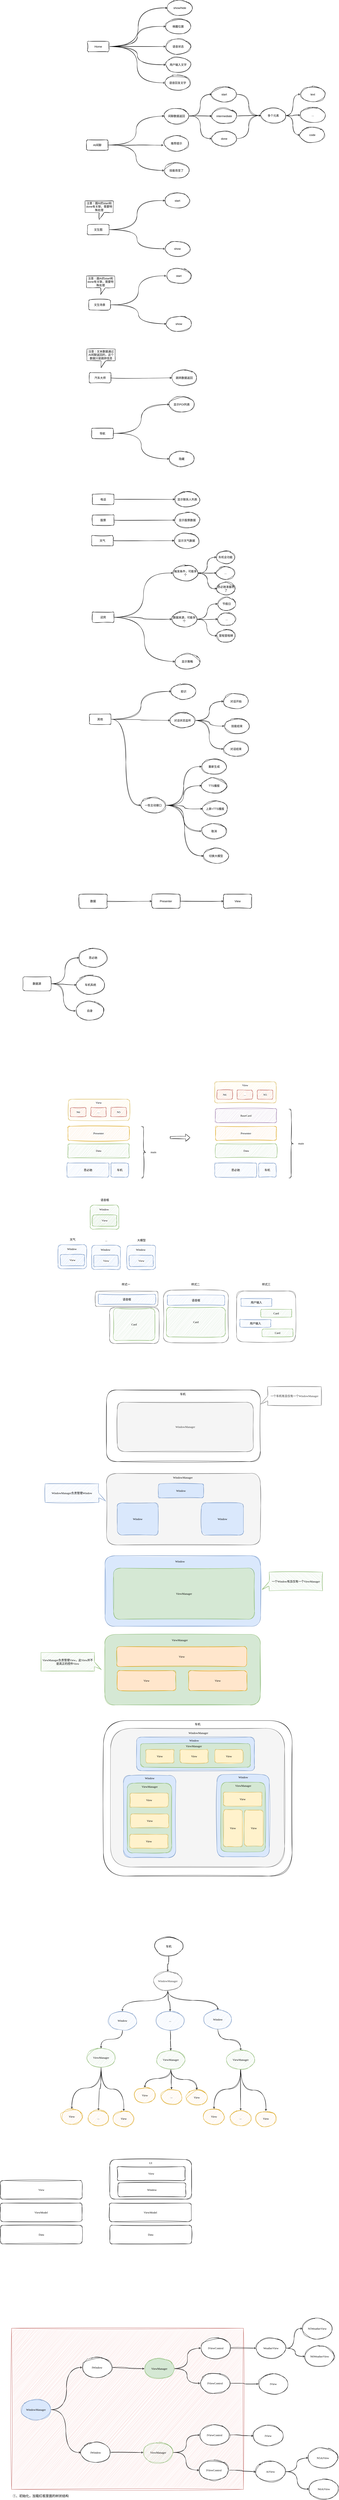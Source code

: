 <mxfile version="26.1.0">
  <diagram name="第 1 页" id="d0FyUr6zz5R3P4r2Fyhk">
    <mxGraphModel dx="2300" dy="894" grid="0" gridSize="10" guides="1" tooltips="1" connect="1" arrows="1" fold="1" page="0" pageScale="1" pageWidth="827" pageHeight="1169" math="0" shadow="0">
      <root>
        <mxCell id="0" />
        <mxCell id="1" parent="0" />
        <mxCell id="QiCADKNRcWDyghA9uBQu-48" value="" style="rounded=0;whiteSpace=wrap;html=1;sketch=1;jiggle=2;curveFitting=1;strokeColor=#b85450;align=center;verticalAlign=middle;fontFamily=Comic Sans MS;fontSize=12;labelBackgroundColor=default;fillColor=#f8cecc;" vertex="1" parent="1">
          <mxGeometry x="-391" y="9998" width="987" height="684" as="geometry" />
        </mxCell>
        <mxCell id="DkXdL64v2O5WJMgkYWjZ-207" value="" style="rounded=1;whiteSpace=wrap;html=1;sketch=1;jiggle=2;curveFitting=1;strokeColor=#666666;align=center;verticalAlign=middle;fontFamily=Comic Sans MS;fontSize=12;labelBackgroundColor=none;fillColor=none;fontColor=#333333;" parent="1" vertex="1">
          <mxGeometry x="567" y="5596" width="251" height="216" as="geometry" />
        </mxCell>
        <mxCell id="DkXdL64v2O5WJMgkYWjZ-213" value="" style="rounded=1;whiteSpace=wrap;html=1;sketch=1;jiggle=2;curveFitting=1;strokeColor=#666666;align=center;verticalAlign=middle;fontFamily=Comic Sans MS;fontSize=12;labelBackgroundColor=none;fillColor=none;fontColor=#333333;" parent="1" vertex="1">
          <mxGeometry x="255" y="5592.5" width="277" height="223" as="geometry" />
        </mxCell>
        <mxCell id="DkXdL64v2O5WJMgkYWjZ-160" value="" style="rounded=1;whiteSpace=wrap;html=1;sketch=1;jiggle=2;curveFitting=1;strokeColor=#d6b656;align=center;verticalAlign=middle;fontFamily=Comic Sans MS;fontSize=12;labelBackgroundColor=default;fillColor=#fff2cc;" parent="1" vertex="1">
          <mxGeometry x="-149" y="4782" width="261" height="90" as="geometry" />
        </mxCell>
        <mxCell id="DkXdL64v2O5WJMgkYWjZ-5" style="edgeStyle=orthogonalEdgeStyle;rounded=0;orthogonalLoop=1;jettySize=auto;html=1;exitX=1;exitY=0.5;exitDx=0;exitDy=0;entryX=0;entryY=0.5;entryDx=0;entryDy=0;fontFamily=Helvetica;fontSize=12;fontColor=default;sketch=1;curveFitting=1;jiggle=2;curved=1;" parent="1" source="DkXdL64v2O5WJMgkYWjZ-1" target="DkXdL64v2O5WJMgkYWjZ-4" edge="1">
          <mxGeometry relative="1" as="geometry" />
        </mxCell>
        <mxCell id="DkXdL64v2O5WJMgkYWjZ-13" style="edgeStyle=orthogonalEdgeStyle;shape=connector;curved=1;rounded=0;sketch=1;jiggle=2;curveFitting=1;orthogonalLoop=1;jettySize=auto;html=1;exitX=1;exitY=0.5;exitDx=0;exitDy=0;entryX=0;entryY=0.5;entryDx=0;entryDy=0;strokeColor=default;align=center;verticalAlign=middle;fontFamily=Helvetica;fontSize=12;fontColor=default;labelBackgroundColor=default;endArrow=classic;" parent="1" source="DkXdL64v2O5WJMgkYWjZ-1" target="DkXdL64v2O5WJMgkYWjZ-7" edge="1">
          <mxGeometry relative="1" as="geometry" />
        </mxCell>
        <mxCell id="DkXdL64v2O5WJMgkYWjZ-14" style="edgeStyle=orthogonalEdgeStyle;shape=connector;curved=1;rounded=0;sketch=1;jiggle=2;curveFitting=1;orthogonalLoop=1;jettySize=auto;html=1;exitX=1;exitY=0.5;exitDx=0;exitDy=0;entryX=0;entryY=0.5;entryDx=0;entryDy=0;strokeColor=default;align=center;verticalAlign=middle;fontFamily=Helvetica;fontSize=12;fontColor=default;labelBackgroundColor=default;endArrow=classic;" parent="1" source="DkXdL64v2O5WJMgkYWjZ-1" target="DkXdL64v2O5WJMgkYWjZ-8" edge="1">
          <mxGeometry relative="1" as="geometry" />
        </mxCell>
        <mxCell id="DkXdL64v2O5WJMgkYWjZ-15" style="edgeStyle=orthogonalEdgeStyle;shape=connector;curved=1;rounded=0;sketch=1;jiggle=2;curveFitting=1;orthogonalLoop=1;jettySize=auto;html=1;exitX=1;exitY=0.5;exitDx=0;exitDy=0;entryX=0;entryY=0.5;entryDx=0;entryDy=0;strokeColor=default;align=center;verticalAlign=middle;fontFamily=Helvetica;fontSize=12;fontColor=default;labelBackgroundColor=default;endArrow=classic;" parent="1" source="DkXdL64v2O5WJMgkYWjZ-1" target="DkXdL64v2O5WJMgkYWjZ-9" edge="1">
          <mxGeometry relative="1" as="geometry" />
        </mxCell>
        <mxCell id="DkXdL64v2O5WJMgkYWjZ-110" style="edgeStyle=orthogonalEdgeStyle;shape=connector;curved=1;rounded=0;sketch=1;jiggle=2;curveFitting=1;orthogonalLoop=1;jettySize=auto;html=1;exitX=1;exitY=0.5;exitDx=0;exitDy=0;entryX=0;entryY=0.5;entryDx=0;entryDy=0;strokeColor=default;align=center;verticalAlign=middle;fontFamily=Helvetica;fontSize=12;fontColor=default;labelBackgroundColor=default;endArrow=classic;" parent="1" source="DkXdL64v2O5WJMgkYWjZ-1" target="DkXdL64v2O5WJMgkYWjZ-6" edge="1">
          <mxGeometry relative="1" as="geometry" />
        </mxCell>
        <mxCell id="DkXdL64v2O5WJMgkYWjZ-1" value="Home" style="rounded=1;whiteSpace=wrap;html=1;sketch=1;curveFitting=1;jiggle=2;" parent="1" vertex="1">
          <mxGeometry x="-68" y="292.5" width="92" height="44" as="geometry" />
        </mxCell>
        <mxCell id="DkXdL64v2O5WJMgkYWjZ-4" value="show/hide" style="ellipse;whiteSpace=wrap;html=1;sketch=1;curveFitting=1;jiggle=2;" parent="1" vertex="1">
          <mxGeometry x="272" y="118" width="106" height="65" as="geometry" />
        </mxCell>
        <mxCell id="DkXdL64v2O5WJMgkYWjZ-6" value="唤醒位置" style="ellipse;whiteSpace=wrap;html=1;sketch=1;curveFitting=1;jiggle=2;" parent="1" vertex="1">
          <mxGeometry x="265" y="197" width="106" height="65" as="geometry" />
        </mxCell>
        <mxCell id="DkXdL64v2O5WJMgkYWjZ-7" value="语音状态" style="ellipse;whiteSpace=wrap;html=1;sketch=1;curveFitting=1;jiggle=2;" parent="1" vertex="1">
          <mxGeometry x="265" y="282" width="106" height="65" as="geometry" />
        </mxCell>
        <mxCell id="DkXdL64v2O5WJMgkYWjZ-8" value="用户输入文字" style="ellipse;whiteSpace=wrap;html=1;sketch=1;curveFitting=1;jiggle=2;" parent="1" vertex="1">
          <mxGeometry x="265" y="359" width="106" height="65" as="geometry" />
        </mxCell>
        <mxCell id="DkXdL64v2O5WJMgkYWjZ-9" value="语音回复文字" style="ellipse;whiteSpace=wrap;html=1;sketch=1;curveFitting=1;jiggle=2;" parent="1" vertex="1">
          <mxGeometry x="263" y="436" width="106" height="65" as="geometry" />
        </mxCell>
        <mxCell id="DkXdL64v2O5WJMgkYWjZ-26" style="edgeStyle=orthogonalEdgeStyle;rounded=0;orthogonalLoop=1;jettySize=auto;html=1;exitX=1;exitY=0.5;exitDx=0;exitDy=0;entryX=0;entryY=0.5;entryDx=0;entryDy=0;fontFamily=Helvetica;fontSize=12;fontColor=default;sketch=1;curveFitting=1;jiggle=2;curved=1;" parent="1" source="DkXdL64v2O5WJMgkYWjZ-30" target="DkXdL64v2O5WJMgkYWjZ-31" edge="1">
          <mxGeometry relative="1" as="geometry" />
        </mxCell>
        <mxCell id="DkXdL64v2O5WJMgkYWjZ-27" style="edgeStyle=orthogonalEdgeStyle;shape=connector;curved=1;rounded=0;sketch=1;jiggle=2;curveFitting=1;orthogonalLoop=1;jettySize=auto;html=1;exitX=1;exitY=0.5;exitDx=0;exitDy=0;entryX=0;entryY=0.5;entryDx=0;entryDy=0;strokeColor=default;align=center;verticalAlign=middle;fontFamily=Helvetica;fontSize=12;fontColor=default;labelBackgroundColor=default;endArrow=classic;" parent="1" source="DkXdL64v2O5WJMgkYWjZ-30" target="DkXdL64v2O5WJMgkYWjZ-33" edge="1">
          <mxGeometry relative="1" as="geometry" />
        </mxCell>
        <mxCell id="DkXdL64v2O5WJMgkYWjZ-30" value="AI闲聊" style="rounded=1;whiteSpace=wrap;html=1;sketch=1;curveFitting=1;jiggle=2;" parent="1" vertex="1">
          <mxGeometry x="-72" y="710.5" width="92" height="44" as="geometry" />
        </mxCell>
        <mxCell id="DkXdL64v2O5WJMgkYWjZ-40" style="edgeStyle=orthogonalEdgeStyle;shape=connector;curved=1;rounded=0;sketch=1;jiggle=2;curveFitting=1;orthogonalLoop=1;jettySize=auto;html=1;exitX=1;exitY=0.5;exitDx=0;exitDy=0;entryX=0;entryY=0.5;entryDx=0;entryDy=0;strokeColor=default;align=center;verticalAlign=middle;fontFamily=Helvetica;fontSize=12;fontColor=default;labelBackgroundColor=default;endArrow=classic;" parent="1" source="DkXdL64v2O5WJMgkYWjZ-31" target="DkXdL64v2O5WJMgkYWjZ-37" edge="1">
          <mxGeometry relative="1" as="geometry" />
        </mxCell>
        <mxCell id="DkXdL64v2O5WJMgkYWjZ-41" style="edgeStyle=orthogonalEdgeStyle;shape=connector;curved=1;rounded=0;sketch=1;jiggle=2;curveFitting=1;orthogonalLoop=1;jettySize=auto;html=1;exitX=1;exitY=0.5;exitDx=0;exitDy=0;entryX=0;entryY=0.5;entryDx=0;entryDy=0;strokeColor=default;align=center;verticalAlign=middle;fontFamily=Helvetica;fontSize=12;fontColor=default;labelBackgroundColor=default;endArrow=classic;" parent="1" source="DkXdL64v2O5WJMgkYWjZ-31" target="DkXdL64v2O5WJMgkYWjZ-38" edge="1">
          <mxGeometry relative="1" as="geometry" />
        </mxCell>
        <mxCell id="DkXdL64v2O5WJMgkYWjZ-42" style="edgeStyle=orthogonalEdgeStyle;shape=connector;curved=1;rounded=0;sketch=1;jiggle=2;curveFitting=1;orthogonalLoop=1;jettySize=auto;html=1;exitX=1;exitY=0.5;exitDx=0;exitDy=0;entryX=0;entryY=0.5;entryDx=0;entryDy=0;strokeColor=default;align=center;verticalAlign=middle;fontFamily=Helvetica;fontSize=12;fontColor=default;labelBackgroundColor=default;endArrow=classic;" parent="1" source="DkXdL64v2O5WJMgkYWjZ-31" target="DkXdL64v2O5WJMgkYWjZ-39" edge="1">
          <mxGeometry relative="1" as="geometry" />
        </mxCell>
        <mxCell id="DkXdL64v2O5WJMgkYWjZ-31" value="闲聊数据返回" style="ellipse;whiteSpace=wrap;html=1;sketch=1;curveFitting=1;jiggle=2;" parent="1" vertex="1">
          <mxGeometry x="258" y="577" width="106" height="65" as="geometry" />
        </mxCell>
        <mxCell id="DkXdL64v2O5WJMgkYWjZ-32" value="推荐提示" style="ellipse;whiteSpace=wrap;html=1;sketch=1;curveFitting=1;jiggle=2;" parent="1" vertex="1">
          <mxGeometry x="258" y="693" width="106" height="65" as="geometry" />
        </mxCell>
        <mxCell id="DkXdL64v2O5WJMgkYWjZ-33" value="技能改变了" style="ellipse;whiteSpace=wrap;html=1;sketch=1;curveFitting=1;jiggle=2;" parent="1" vertex="1">
          <mxGeometry x="258" y="808" width="106" height="65" as="geometry" />
        </mxCell>
        <mxCell id="DkXdL64v2O5WJMgkYWjZ-36" style="edgeStyle=orthogonalEdgeStyle;shape=connector;curved=1;rounded=0;sketch=1;jiggle=2;curveFitting=1;orthogonalLoop=1;jettySize=auto;html=1;exitX=1;exitY=0.5;exitDx=0;exitDy=0;entryX=-0.024;entryY=0.623;entryDx=0;entryDy=0;entryPerimeter=0;strokeColor=default;align=center;verticalAlign=middle;fontFamily=Helvetica;fontSize=12;fontColor=default;labelBackgroundColor=default;endArrow=classic;" parent="1" source="DkXdL64v2O5WJMgkYWjZ-30" target="DkXdL64v2O5WJMgkYWjZ-32" edge="1">
          <mxGeometry relative="1" as="geometry" />
        </mxCell>
        <mxCell id="DkXdL64v2O5WJMgkYWjZ-58" style="edgeStyle=orthogonalEdgeStyle;shape=connector;curved=1;rounded=0;sketch=1;jiggle=2;curveFitting=1;orthogonalLoop=1;jettySize=auto;html=1;exitX=1;exitY=0.5;exitDx=0;exitDy=0;entryX=0;entryY=0.5;entryDx=0;entryDy=0;strokeColor=default;align=center;verticalAlign=middle;fontFamily=Helvetica;fontSize=12;fontColor=default;labelBackgroundColor=default;endArrow=classic;" parent="1" source="DkXdL64v2O5WJMgkYWjZ-37" target="DkXdL64v2O5WJMgkYWjZ-57" edge="1">
          <mxGeometry relative="1" as="geometry" />
        </mxCell>
        <mxCell id="DkXdL64v2O5WJMgkYWjZ-37" value="start" style="ellipse;whiteSpace=wrap;html=1;sketch=1;curveFitting=1;jiggle=2;" parent="1" vertex="1">
          <mxGeometry x="461" y="485" width="106" height="65" as="geometry" />
        </mxCell>
        <mxCell id="DkXdL64v2O5WJMgkYWjZ-59" style="edgeStyle=orthogonalEdgeStyle;shape=connector;curved=1;rounded=0;sketch=1;jiggle=2;curveFitting=1;orthogonalLoop=1;jettySize=auto;html=1;exitX=1;exitY=0.5;exitDx=0;exitDy=0;strokeColor=default;align=center;verticalAlign=middle;fontFamily=Helvetica;fontSize=12;fontColor=default;labelBackgroundColor=default;endArrow=classic;" parent="1" source="DkXdL64v2O5WJMgkYWjZ-38" target="DkXdL64v2O5WJMgkYWjZ-57" edge="1">
          <mxGeometry relative="1" as="geometry" />
        </mxCell>
        <mxCell id="DkXdL64v2O5WJMgkYWjZ-38" value="intermediate" style="ellipse;whiteSpace=wrap;html=1;sketch=1;curveFitting=1;jiggle=2;" parent="1" vertex="1">
          <mxGeometry x="461" y="577" width="106" height="65" as="geometry" />
        </mxCell>
        <mxCell id="DkXdL64v2O5WJMgkYWjZ-60" style="edgeStyle=orthogonalEdgeStyle;shape=connector;curved=1;rounded=0;sketch=1;jiggle=2;curveFitting=1;orthogonalLoop=1;jettySize=auto;html=1;exitX=1;exitY=0.5;exitDx=0;exitDy=0;entryX=0;entryY=0.5;entryDx=0;entryDy=0;strokeColor=default;align=center;verticalAlign=middle;fontFamily=Helvetica;fontSize=12;fontColor=default;labelBackgroundColor=default;endArrow=classic;" parent="1" source="DkXdL64v2O5WJMgkYWjZ-39" target="DkXdL64v2O5WJMgkYWjZ-57" edge="1">
          <mxGeometry relative="1" as="geometry" />
        </mxCell>
        <mxCell id="DkXdL64v2O5WJMgkYWjZ-39" value="done" style="ellipse;whiteSpace=wrap;html=1;sketch=1;curveFitting=1;jiggle=2;" parent="1" vertex="1">
          <mxGeometry x="461" y="673" width="106" height="65" as="geometry" />
        </mxCell>
        <mxCell id="DkXdL64v2O5WJMgkYWjZ-43" style="edgeStyle=orthogonalEdgeStyle;rounded=0;orthogonalLoop=1;jettySize=auto;html=1;exitX=1;exitY=0.5;exitDx=0;exitDy=0;entryX=0;entryY=0.5;entryDx=0;entryDy=0;fontFamily=Helvetica;fontSize=12;fontColor=default;sketch=1;curveFitting=1;jiggle=2;curved=1;" parent="1" source="DkXdL64v2O5WJMgkYWjZ-45" target="DkXdL64v2O5WJMgkYWjZ-46" edge="1">
          <mxGeometry relative="1" as="geometry" />
        </mxCell>
        <mxCell id="DkXdL64v2O5WJMgkYWjZ-44" style="edgeStyle=orthogonalEdgeStyle;shape=connector;curved=1;rounded=0;sketch=1;jiggle=2;curveFitting=1;orthogonalLoop=1;jettySize=auto;html=1;exitX=1;exitY=0.5;exitDx=0;exitDy=0;entryX=0;entryY=0.5;entryDx=0;entryDy=0;strokeColor=default;align=center;verticalAlign=middle;fontFamily=Helvetica;fontSize=12;fontColor=default;labelBackgroundColor=default;endArrow=classic;" parent="1" source="DkXdL64v2O5WJMgkYWjZ-45" target="DkXdL64v2O5WJMgkYWjZ-48" edge="1">
          <mxGeometry relative="1" as="geometry" />
        </mxCell>
        <mxCell id="DkXdL64v2O5WJMgkYWjZ-45" value="文生图" style="rounded=1;whiteSpace=wrap;html=1;sketch=1;curveFitting=1;jiggle=2;" parent="1" vertex="1">
          <mxGeometry x="-68" y="1069.5" width="92" height="44" as="geometry" />
        </mxCell>
        <mxCell id="DkXdL64v2O5WJMgkYWjZ-46" value="start" style="ellipse;whiteSpace=wrap;html=1;sketch=1;curveFitting=1;jiggle=2;" parent="1" vertex="1">
          <mxGeometry x="262" y="936" width="106" height="65" as="geometry" />
        </mxCell>
        <mxCell id="DkXdL64v2O5WJMgkYWjZ-48" value="show" style="ellipse;whiteSpace=wrap;html=1;sketch=1;curveFitting=1;jiggle=2;" parent="1" vertex="1">
          <mxGeometry x="262" y="1140" width="106" height="65" as="geometry" />
        </mxCell>
        <mxCell id="DkXdL64v2O5WJMgkYWjZ-50" value="注意：跟AI的start和done有关联，需要特殊处理" style="shape=callout;whiteSpace=wrap;html=1;perimeter=calloutPerimeter;sketch=1;jiggle=2;curveFitting=1;strokeColor=default;align=center;verticalAlign=middle;fontFamily=Helvetica;fontSize=12;fontColor=default;labelBackgroundColor=default;fillColor=default;" parent="1" vertex="1">
          <mxGeometry x="-78" y="969" width="120" height="80" as="geometry" />
        </mxCell>
        <mxCell id="DkXdL64v2O5WJMgkYWjZ-51" style="edgeStyle=orthogonalEdgeStyle;rounded=0;orthogonalLoop=1;jettySize=auto;html=1;exitX=1;exitY=0.5;exitDx=0;exitDy=0;entryX=0;entryY=0.5;entryDx=0;entryDy=0;fontFamily=Helvetica;fontSize=12;fontColor=default;sketch=1;curveFitting=1;jiggle=2;curved=1;" parent="1" source="DkXdL64v2O5WJMgkYWjZ-53" target="DkXdL64v2O5WJMgkYWjZ-54" edge="1">
          <mxGeometry relative="1" as="geometry" />
        </mxCell>
        <mxCell id="DkXdL64v2O5WJMgkYWjZ-52" style="edgeStyle=orthogonalEdgeStyle;shape=connector;curved=1;rounded=0;sketch=1;jiggle=2;curveFitting=1;orthogonalLoop=1;jettySize=auto;html=1;exitX=1;exitY=0.5;exitDx=0;exitDy=0;entryX=0;entryY=0.5;entryDx=0;entryDy=0;strokeColor=default;align=center;verticalAlign=middle;fontFamily=Helvetica;fontSize=12;fontColor=default;labelBackgroundColor=default;endArrow=classic;" parent="1" source="DkXdL64v2O5WJMgkYWjZ-53" target="DkXdL64v2O5WJMgkYWjZ-55" edge="1">
          <mxGeometry relative="1" as="geometry" />
        </mxCell>
        <mxCell id="DkXdL64v2O5WJMgkYWjZ-53" value="文生场景" style="rounded=1;whiteSpace=wrap;html=1;sketch=1;curveFitting=1;jiggle=2;" parent="1" vertex="1">
          <mxGeometry x="-62" y="1388.5" width="92" height="44" as="geometry" />
        </mxCell>
        <mxCell id="DkXdL64v2O5WJMgkYWjZ-54" value="start" style="ellipse;whiteSpace=wrap;html=1;sketch=1;curveFitting=1;jiggle=2;" parent="1" vertex="1">
          <mxGeometry x="268" y="1255" width="106" height="65" as="geometry" />
        </mxCell>
        <mxCell id="DkXdL64v2O5WJMgkYWjZ-55" value="show" style="ellipse;whiteSpace=wrap;html=1;sketch=1;curveFitting=1;jiggle=2;" parent="1" vertex="1">
          <mxGeometry x="268" y="1459" width="106" height="65" as="geometry" />
        </mxCell>
        <mxCell id="DkXdL64v2O5WJMgkYWjZ-56" value="注意：跟AI的start和done有关联，需要特殊处理" style="shape=callout;whiteSpace=wrap;html=1;perimeter=calloutPerimeter;sketch=1;jiggle=2;curveFitting=1;strokeColor=default;align=center;verticalAlign=middle;fontFamily=Helvetica;fontSize=12;fontColor=default;labelBackgroundColor=default;fillColor=default;" parent="1" vertex="1">
          <mxGeometry x="-72" y="1288" width="120" height="80" as="geometry" />
        </mxCell>
        <mxCell id="DkXdL64v2O5WJMgkYWjZ-64" style="edgeStyle=orthogonalEdgeStyle;shape=connector;curved=1;rounded=0;sketch=1;jiggle=2;curveFitting=1;orthogonalLoop=1;jettySize=auto;html=1;exitX=1;exitY=0.5;exitDx=0;exitDy=0;entryX=0;entryY=0.5;entryDx=0;entryDy=0;strokeColor=default;align=center;verticalAlign=middle;fontFamily=Helvetica;fontSize=12;fontColor=default;labelBackgroundColor=default;endArrow=classic;" parent="1" source="DkXdL64v2O5WJMgkYWjZ-57" target="DkXdL64v2O5WJMgkYWjZ-61" edge="1">
          <mxGeometry relative="1" as="geometry" />
        </mxCell>
        <mxCell id="DkXdL64v2O5WJMgkYWjZ-65" style="edgeStyle=orthogonalEdgeStyle;shape=connector;curved=1;rounded=0;sketch=1;jiggle=2;curveFitting=1;orthogonalLoop=1;jettySize=auto;html=1;exitX=1;exitY=0.5;exitDx=0;exitDy=0;entryX=0;entryY=0.5;entryDx=0;entryDy=0;strokeColor=default;align=center;verticalAlign=middle;fontFamily=Helvetica;fontSize=12;fontColor=default;labelBackgroundColor=default;endArrow=classic;" parent="1" source="DkXdL64v2O5WJMgkYWjZ-57" target="DkXdL64v2O5WJMgkYWjZ-62" edge="1">
          <mxGeometry relative="1" as="geometry" />
        </mxCell>
        <mxCell id="DkXdL64v2O5WJMgkYWjZ-66" style="edgeStyle=orthogonalEdgeStyle;shape=connector;curved=1;rounded=0;sketch=1;jiggle=2;curveFitting=1;orthogonalLoop=1;jettySize=auto;html=1;exitX=1;exitY=0.5;exitDx=0;exitDy=0;entryX=0;entryY=0.5;entryDx=0;entryDy=0;strokeColor=default;align=center;verticalAlign=middle;fontFamily=Helvetica;fontSize=12;fontColor=default;labelBackgroundColor=default;endArrow=classic;" parent="1" source="DkXdL64v2O5WJMgkYWjZ-57" target="DkXdL64v2O5WJMgkYWjZ-63" edge="1">
          <mxGeometry relative="1" as="geometry" />
        </mxCell>
        <mxCell id="DkXdL64v2O5WJMgkYWjZ-57" value="多个元素" style="ellipse;whiteSpace=wrap;html=1;sketch=1;curveFitting=1;jiggle=2;" parent="1" vertex="1">
          <mxGeometry x="670" y="575" width="106" height="65" as="geometry" />
        </mxCell>
        <mxCell id="DkXdL64v2O5WJMgkYWjZ-61" value="text" style="ellipse;whiteSpace=wrap;html=1;sketch=1;curveFitting=1;jiggle=2;" parent="1" vertex="1">
          <mxGeometry x="838" y="485" width="106" height="65" as="geometry" />
        </mxCell>
        <mxCell id="DkXdL64v2O5WJMgkYWjZ-62" value="..." style="ellipse;whiteSpace=wrap;html=1;sketch=1;curveFitting=1;jiggle=2;" parent="1" vertex="1">
          <mxGeometry x="838" y="573" width="106" height="65" as="geometry" />
        </mxCell>
        <mxCell id="DkXdL64v2O5WJMgkYWjZ-63" value="code" style="ellipse;whiteSpace=wrap;html=1;sketch=1;curveFitting=1;jiggle=2;" parent="1" vertex="1">
          <mxGeometry x="836" y="657" width="106" height="65" as="geometry" />
        </mxCell>
        <mxCell id="DkXdL64v2O5WJMgkYWjZ-68" style="edgeStyle=orthogonalEdgeStyle;shape=connector;curved=1;rounded=0;sketch=1;jiggle=2;curveFitting=1;orthogonalLoop=1;jettySize=auto;html=1;exitX=1;exitY=0.5;exitDx=0;exitDy=0;entryX=0;entryY=0.5;entryDx=0;entryDy=0;strokeColor=default;align=center;verticalAlign=middle;fontFamily=Helvetica;fontSize=12;fontColor=default;labelBackgroundColor=default;endArrow=classic;" parent="1" source="DkXdL64v2O5WJMgkYWjZ-69" target="DkXdL64v2O5WJMgkYWjZ-71" edge="1">
          <mxGeometry relative="1" as="geometry" />
        </mxCell>
        <mxCell id="DkXdL64v2O5WJMgkYWjZ-69" value="汽车大师" style="rounded=1;whiteSpace=wrap;html=1;sketch=1;curveFitting=1;jiggle=2;" parent="1" vertex="1">
          <mxGeometry x="-60" y="1698.5" width="92" height="44" as="geometry" />
        </mxCell>
        <mxCell id="DkXdL64v2O5WJMgkYWjZ-71" value="跳转数据返回" style="ellipse;whiteSpace=wrap;html=1;sketch=1;curveFitting=1;jiggle=2;" parent="1" vertex="1">
          <mxGeometry x="291" y="1688" width="106" height="65" as="geometry" />
        </mxCell>
        <mxCell id="DkXdL64v2O5WJMgkYWjZ-72" value="注意：文本数据通过AI闲聊返回的，这个数据只是跳转信息" style="shape=callout;whiteSpace=wrap;html=1;perimeter=calloutPerimeter;sketch=1;jiggle=2;curveFitting=1;strokeColor=default;align=center;verticalAlign=middle;fontFamily=Helvetica;fontSize=12;fontColor=default;labelBackgroundColor=default;fillColor=default;" parent="1" vertex="1">
          <mxGeometry x="-70" y="1598" width="120" height="80" as="geometry" />
        </mxCell>
        <mxCell id="DkXdL64v2O5WJMgkYWjZ-73" style="edgeStyle=orthogonalEdgeStyle;rounded=0;orthogonalLoop=1;jettySize=auto;html=1;exitX=1;exitY=0.5;exitDx=0;exitDy=0;entryX=0;entryY=0.5;entryDx=0;entryDy=0;fontFamily=Helvetica;fontSize=12;fontColor=default;sketch=1;curveFitting=1;jiggle=2;curved=1;" parent="1" source="DkXdL64v2O5WJMgkYWjZ-75" target="DkXdL64v2O5WJMgkYWjZ-76" edge="1">
          <mxGeometry relative="1" as="geometry" />
        </mxCell>
        <mxCell id="DkXdL64v2O5WJMgkYWjZ-74" style="edgeStyle=orthogonalEdgeStyle;shape=connector;curved=1;rounded=0;sketch=1;jiggle=2;curveFitting=1;orthogonalLoop=1;jettySize=auto;html=1;exitX=1;exitY=0.5;exitDx=0;exitDy=0;entryX=0;entryY=0.5;entryDx=0;entryDy=0;strokeColor=default;align=center;verticalAlign=middle;fontFamily=Helvetica;fontSize=12;fontColor=default;labelBackgroundColor=default;endArrow=classic;" parent="1" source="DkXdL64v2O5WJMgkYWjZ-75" target="DkXdL64v2O5WJMgkYWjZ-78" edge="1">
          <mxGeometry relative="1" as="geometry" />
        </mxCell>
        <mxCell id="DkXdL64v2O5WJMgkYWjZ-75" value="导航" style="rounded=1;whiteSpace=wrap;html=1;sketch=1;curveFitting=1;jiggle=2;" parent="1" vertex="1">
          <mxGeometry x="-50" y="1934.5" width="92" height="44" as="geometry" />
        </mxCell>
        <mxCell id="DkXdL64v2O5WJMgkYWjZ-76" value="显示POI列表" style="ellipse;whiteSpace=wrap;html=1;sketch=1;curveFitting=1;jiggle=2;" parent="1" vertex="1">
          <mxGeometry x="280" y="1801" width="106" height="65" as="geometry" />
        </mxCell>
        <mxCell id="DkXdL64v2O5WJMgkYWjZ-78" value="隐藏" style="ellipse;whiteSpace=wrap;html=1;sketch=1;curveFitting=1;jiggle=2;" parent="1" vertex="1">
          <mxGeometry x="280" y="2032" width="106" height="65" as="geometry" />
        </mxCell>
        <mxCell id="DkXdL64v2O5WJMgkYWjZ-80" style="edgeStyle=orthogonalEdgeStyle;shape=connector;curved=1;rounded=0;sketch=1;jiggle=2;curveFitting=1;orthogonalLoop=1;jettySize=auto;html=1;exitX=1;exitY=0.5;exitDx=0;exitDy=0;entryX=0;entryY=0.5;entryDx=0;entryDy=0;strokeColor=default;align=center;verticalAlign=middle;fontFamily=Helvetica;fontSize=12;fontColor=default;labelBackgroundColor=default;endArrow=classic;" parent="1" source="DkXdL64v2O5WJMgkYWjZ-81" target="DkXdL64v2O5WJMgkYWjZ-82" edge="1">
          <mxGeometry relative="1" as="geometry" />
        </mxCell>
        <mxCell id="DkXdL64v2O5WJMgkYWjZ-81" value="电话" style="rounded=1;whiteSpace=wrap;html=1;sketch=1;curveFitting=1;jiggle=2;" parent="1" vertex="1">
          <mxGeometry x="-47" y="2214.5" width="92" height="44" as="geometry" />
        </mxCell>
        <mxCell id="DkXdL64v2O5WJMgkYWjZ-82" value="显示联系人列表" style="ellipse;whiteSpace=wrap;html=1;sketch=1;curveFitting=1;jiggle=2;" parent="1" vertex="1">
          <mxGeometry x="304" y="2204" width="106" height="65" as="geometry" />
        </mxCell>
        <mxCell id="DkXdL64v2O5WJMgkYWjZ-83" style="edgeStyle=orthogonalEdgeStyle;shape=connector;curved=1;rounded=0;sketch=1;jiggle=2;curveFitting=1;orthogonalLoop=1;jettySize=auto;html=1;exitX=1;exitY=0.5;exitDx=0;exitDy=0;entryX=0;entryY=0.5;entryDx=0;entryDy=0;strokeColor=default;align=center;verticalAlign=middle;fontFamily=Helvetica;fontSize=12;fontColor=default;labelBackgroundColor=default;endArrow=classic;" parent="1" source="DkXdL64v2O5WJMgkYWjZ-84" target="DkXdL64v2O5WJMgkYWjZ-85" edge="1">
          <mxGeometry relative="1" as="geometry" />
        </mxCell>
        <mxCell id="DkXdL64v2O5WJMgkYWjZ-84" value="股票" style="rounded=1;whiteSpace=wrap;html=1;sketch=1;curveFitting=1;jiggle=2;" parent="1" vertex="1">
          <mxGeometry x="-47" y="2302.5" width="92" height="44" as="geometry" />
        </mxCell>
        <mxCell id="DkXdL64v2O5WJMgkYWjZ-85" value="显示股票数据" style="ellipse;whiteSpace=wrap;html=1;sketch=1;curveFitting=1;jiggle=2;" parent="1" vertex="1">
          <mxGeometry x="304" y="2292" width="106" height="65" as="geometry" />
        </mxCell>
        <mxCell id="DkXdL64v2O5WJMgkYWjZ-86" style="edgeStyle=orthogonalEdgeStyle;shape=connector;curved=1;rounded=0;sketch=1;jiggle=2;curveFitting=1;orthogonalLoop=1;jettySize=auto;html=1;exitX=1;exitY=0.5;exitDx=0;exitDy=0;entryX=0;entryY=0.5;entryDx=0;entryDy=0;strokeColor=default;align=center;verticalAlign=middle;fontFamily=Helvetica;fontSize=12;fontColor=default;labelBackgroundColor=default;endArrow=classic;" parent="1" source="DkXdL64v2O5WJMgkYWjZ-87" target="DkXdL64v2O5WJMgkYWjZ-88" edge="1">
          <mxGeometry relative="1" as="geometry" />
        </mxCell>
        <mxCell id="DkXdL64v2O5WJMgkYWjZ-87" value="天气" style="rounded=1;whiteSpace=wrap;html=1;sketch=1;curveFitting=1;jiggle=2;" parent="1" vertex="1">
          <mxGeometry x="-50" y="2389.5" width="92" height="44" as="geometry" />
        </mxCell>
        <mxCell id="DkXdL64v2O5WJMgkYWjZ-88" value="显示天气数据" style="ellipse;whiteSpace=wrap;html=1;sketch=1;curveFitting=1;jiggle=2;" parent="1" vertex="1">
          <mxGeometry x="301" y="2379" width="106" height="65" as="geometry" />
        </mxCell>
        <mxCell id="DkXdL64v2O5WJMgkYWjZ-89" style="edgeStyle=orthogonalEdgeStyle;shape=connector;curved=1;rounded=0;sketch=1;jiggle=2;curveFitting=1;orthogonalLoop=1;jettySize=auto;html=1;exitX=1;exitY=0.5;exitDx=0;exitDy=0;entryX=0;entryY=0.5;entryDx=0;entryDy=0;strokeColor=default;align=center;verticalAlign=middle;fontFamily=Helvetica;fontSize=12;fontColor=default;labelBackgroundColor=default;endArrow=classic;" parent="1" source="DkXdL64v2O5WJMgkYWjZ-90" target="DkXdL64v2O5WJMgkYWjZ-91" edge="1">
          <mxGeometry relative="1" as="geometry" />
        </mxCell>
        <mxCell id="DkXdL64v2O5WJMgkYWjZ-96" style="edgeStyle=orthogonalEdgeStyle;shape=connector;curved=1;rounded=0;sketch=1;jiggle=2;curveFitting=1;orthogonalLoop=1;jettySize=auto;html=1;exitX=1;exitY=0.5;exitDx=0;exitDy=0;entryX=0;entryY=0.5;entryDx=0;entryDy=0;strokeColor=default;align=center;verticalAlign=middle;fontFamily=Helvetica;fontSize=12;fontColor=default;labelBackgroundColor=default;endArrow=classic;" parent="1" source="DkXdL64v2O5WJMgkYWjZ-90" target="DkXdL64v2O5WJMgkYWjZ-93" edge="1">
          <mxGeometry relative="1" as="geometry" />
        </mxCell>
        <mxCell id="DkXdL64v2O5WJMgkYWjZ-120" style="edgeStyle=orthogonalEdgeStyle;shape=connector;curved=1;rounded=0;sketch=1;jiggle=2;curveFitting=1;orthogonalLoop=1;jettySize=auto;html=1;exitX=1;exitY=0.5;exitDx=0;exitDy=0;entryX=0;entryY=0.5;entryDx=0;entryDy=0;strokeColor=default;align=center;verticalAlign=middle;fontFamily=Helvetica;fontSize=12;fontColor=default;labelBackgroundColor=default;endArrow=classic;" parent="1" source="DkXdL64v2O5WJMgkYWjZ-90" target="DkXdL64v2O5WJMgkYWjZ-92" edge="1">
          <mxGeometry relative="1" as="geometry" />
        </mxCell>
        <mxCell id="DkXdL64v2O5WJMgkYWjZ-90" value="迎宾" style="rounded=1;whiteSpace=wrap;html=1;sketch=1;curveFitting=1;jiggle=2;" parent="1" vertex="1">
          <mxGeometry x="-47" y="2715" width="92" height="44" as="geometry" />
        </mxCell>
        <mxCell id="DkXdL64v2O5WJMgkYWjZ-114" style="edgeStyle=orthogonalEdgeStyle;shape=connector;curved=1;rounded=0;sketch=1;jiggle=2;curveFitting=1;orthogonalLoop=1;jettySize=auto;html=1;exitX=1;exitY=0.5;exitDx=0;exitDy=0;entryX=0;entryY=0.5;entryDx=0;entryDy=0;strokeColor=default;align=center;verticalAlign=middle;fontFamily=Helvetica;fontSize=12;fontColor=default;labelBackgroundColor=default;endArrow=classic;" parent="1" source="DkXdL64v2O5WJMgkYWjZ-91" target="DkXdL64v2O5WJMgkYWjZ-111" edge="1">
          <mxGeometry relative="1" as="geometry" />
        </mxCell>
        <mxCell id="DkXdL64v2O5WJMgkYWjZ-115" style="edgeStyle=orthogonalEdgeStyle;shape=connector;curved=1;rounded=0;sketch=1;jiggle=2;curveFitting=1;orthogonalLoop=1;jettySize=auto;html=1;exitX=1;exitY=0.5;exitDx=0;exitDy=0;entryX=0;entryY=0.5;entryDx=0;entryDy=0;strokeColor=default;align=center;verticalAlign=middle;fontFamily=Helvetica;fontSize=12;fontColor=default;labelBackgroundColor=default;endArrow=classic;" parent="1" source="DkXdL64v2O5WJMgkYWjZ-91" target="DkXdL64v2O5WJMgkYWjZ-112" edge="1">
          <mxGeometry relative="1" as="geometry" />
        </mxCell>
        <mxCell id="DkXdL64v2O5WJMgkYWjZ-116" style="edgeStyle=orthogonalEdgeStyle;shape=connector;curved=1;rounded=0;sketch=1;jiggle=2;curveFitting=1;orthogonalLoop=1;jettySize=auto;html=1;exitX=1;exitY=0.5;exitDx=0;exitDy=0;entryX=0;entryY=0.5;entryDx=0;entryDy=0;strokeColor=default;align=center;verticalAlign=middle;fontFamily=Helvetica;fontSize=12;fontColor=default;labelBackgroundColor=default;endArrow=classic;" parent="1" source="DkXdL64v2O5WJMgkYWjZ-91" target="DkXdL64v2O5WJMgkYWjZ-113" edge="1">
          <mxGeometry relative="1" as="geometry" />
        </mxCell>
        <mxCell id="DkXdL64v2O5WJMgkYWjZ-91" value="触发条件，可能多个" style="ellipse;whiteSpace=wrap;html=1;sketch=1;curveFitting=1;jiggle=2;" parent="1" vertex="1">
          <mxGeometry x="296" y="2516.5" width="106" height="65" as="geometry" />
        </mxCell>
        <mxCell id="DkXdL64v2O5WJMgkYWjZ-121" style="edgeStyle=orthogonalEdgeStyle;shape=connector;curved=1;rounded=0;sketch=1;jiggle=2;curveFitting=1;orthogonalLoop=1;jettySize=auto;html=1;exitX=1;exitY=0.5;exitDx=0;exitDy=0;entryX=0;entryY=0.5;entryDx=0;entryDy=0;strokeColor=default;align=center;verticalAlign=middle;fontFamily=Helvetica;fontSize=12;fontColor=default;labelBackgroundColor=default;endArrow=classic;" parent="1" source="DkXdL64v2O5WJMgkYWjZ-92" target="DkXdL64v2O5WJMgkYWjZ-117" edge="1">
          <mxGeometry relative="1" as="geometry" />
        </mxCell>
        <mxCell id="DkXdL64v2O5WJMgkYWjZ-122" style="edgeStyle=orthogonalEdgeStyle;shape=connector;curved=1;rounded=0;sketch=1;jiggle=2;curveFitting=1;orthogonalLoop=1;jettySize=auto;html=1;exitX=1;exitY=0.5;exitDx=0;exitDy=0;strokeColor=default;align=center;verticalAlign=middle;fontFamily=Helvetica;fontSize=12;fontColor=default;labelBackgroundColor=default;endArrow=classic;" parent="1" source="DkXdL64v2O5WJMgkYWjZ-92" target="DkXdL64v2O5WJMgkYWjZ-118" edge="1">
          <mxGeometry relative="1" as="geometry" />
        </mxCell>
        <mxCell id="DkXdL64v2O5WJMgkYWjZ-123" style="edgeStyle=orthogonalEdgeStyle;shape=connector;curved=1;rounded=0;sketch=1;jiggle=2;curveFitting=1;orthogonalLoop=1;jettySize=auto;html=1;exitX=1;exitY=0.5;exitDx=0;exitDy=0;entryX=0;entryY=0.5;entryDx=0;entryDy=0;strokeColor=default;align=center;verticalAlign=middle;fontFamily=Helvetica;fontSize=12;fontColor=default;labelBackgroundColor=default;endArrow=classic;" parent="1" source="DkXdL64v2O5WJMgkYWjZ-92" target="DkXdL64v2O5WJMgkYWjZ-119" edge="1">
          <mxGeometry relative="1" as="geometry" />
        </mxCell>
        <mxCell id="DkXdL64v2O5WJMgkYWjZ-92" value="数据来源，可能多个" style="ellipse;whiteSpace=wrap;html=1;sketch=1;curveFitting=1;jiggle=2;" parent="1" vertex="1">
          <mxGeometry x="291" y="2712.5" width="106" height="65" as="geometry" />
        </mxCell>
        <mxCell id="DkXdL64v2O5WJMgkYWjZ-93" value="显示策略" style="ellipse;whiteSpace=wrap;html=1;sketch=1;curveFitting=1;jiggle=2;" parent="1" vertex="1">
          <mxGeometry x="304" y="2892" width="106" height="65" as="geometry" />
        </mxCell>
        <mxCell id="DkXdL64v2O5WJMgkYWjZ-97" style="edgeStyle=orthogonalEdgeStyle;shape=connector;curved=1;rounded=0;sketch=1;jiggle=2;curveFitting=1;orthogonalLoop=1;jettySize=auto;html=1;exitX=1;exitY=0.5;exitDx=0;exitDy=0;entryX=0;entryY=0.5;entryDx=0;entryDy=0;strokeColor=default;align=center;verticalAlign=middle;fontFamily=Helvetica;fontSize=12;fontColor=default;labelBackgroundColor=default;endArrow=classic;" parent="1" source="DkXdL64v2O5WJMgkYWjZ-100" target="DkXdL64v2O5WJMgkYWjZ-101" edge="1">
          <mxGeometry relative="1" as="geometry" />
        </mxCell>
        <mxCell id="DkXdL64v2O5WJMgkYWjZ-98" style="edgeStyle=orthogonalEdgeStyle;shape=connector;curved=1;rounded=0;sketch=1;jiggle=2;curveFitting=1;orthogonalLoop=1;jettySize=auto;html=1;exitX=1;exitY=0.5;exitDx=0;exitDy=0;strokeColor=default;align=center;verticalAlign=middle;fontFamily=Helvetica;fontSize=12;fontColor=default;labelBackgroundColor=default;endArrow=classic;entryX=0;entryY=0.5;entryDx=0;entryDy=0;" parent="1" source="DkXdL64v2O5WJMgkYWjZ-100" target="DkXdL64v2O5WJMgkYWjZ-102" edge="1">
          <mxGeometry relative="1" as="geometry" />
        </mxCell>
        <mxCell id="DkXdL64v2O5WJMgkYWjZ-140" style="edgeStyle=orthogonalEdgeStyle;shape=connector;curved=1;rounded=0;sketch=1;jiggle=2;curveFitting=1;orthogonalLoop=1;jettySize=auto;html=1;exitX=1;exitY=0.5;exitDx=0;exitDy=0;entryX=0;entryY=0.5;entryDx=0;entryDy=0;strokeColor=default;align=center;verticalAlign=middle;fontFamily=Helvetica;fontSize=12;fontColor=default;labelBackgroundColor=default;endArrow=classic;" parent="1" source="DkXdL64v2O5WJMgkYWjZ-100" target="DkXdL64v2O5WJMgkYWjZ-139" edge="1">
          <mxGeometry relative="1" as="geometry" />
        </mxCell>
        <mxCell id="DkXdL64v2O5WJMgkYWjZ-100" value="其他" style="rounded=1;whiteSpace=wrap;html=1;sketch=1;curveFitting=1;jiggle=2;" parent="1" vertex="1">
          <mxGeometry x="-60" y="3147.5" width="92" height="44" as="geometry" />
        </mxCell>
        <mxCell id="DkXdL64v2O5WJMgkYWjZ-101" value="拒识" style="ellipse;whiteSpace=wrap;html=1;sketch=1;curveFitting=1;jiggle=2;" parent="1" vertex="1">
          <mxGeometry x="288" y="3019" width="106" height="65" as="geometry" />
        </mxCell>
        <mxCell id="DkXdL64v2O5WJMgkYWjZ-107" style="edgeStyle=orthogonalEdgeStyle;shape=connector;curved=1;rounded=0;sketch=1;jiggle=2;curveFitting=1;orthogonalLoop=1;jettySize=auto;html=1;exitX=1;exitY=0.5;exitDx=0;exitDy=0;entryX=0;entryY=0.5;entryDx=0;entryDy=0;strokeColor=default;align=center;verticalAlign=middle;fontFamily=Helvetica;fontSize=12;fontColor=default;labelBackgroundColor=default;endArrow=classic;" parent="1" source="DkXdL64v2O5WJMgkYWjZ-102" target="DkXdL64v2O5WJMgkYWjZ-104" edge="1">
          <mxGeometry relative="1" as="geometry" />
        </mxCell>
        <mxCell id="DkXdL64v2O5WJMgkYWjZ-108" style="edgeStyle=orthogonalEdgeStyle;shape=connector;curved=1;rounded=0;sketch=1;jiggle=2;curveFitting=1;orthogonalLoop=1;jettySize=auto;html=1;exitX=1;exitY=0.5;exitDx=0;exitDy=0;entryX=0;entryY=0.5;entryDx=0;entryDy=0;strokeColor=default;align=center;verticalAlign=middle;fontFamily=Helvetica;fontSize=12;fontColor=default;labelBackgroundColor=default;endArrow=classic;" parent="1" source="DkXdL64v2O5WJMgkYWjZ-102" target="DkXdL64v2O5WJMgkYWjZ-105" edge="1">
          <mxGeometry relative="1" as="geometry" />
        </mxCell>
        <mxCell id="DkXdL64v2O5WJMgkYWjZ-109" style="edgeStyle=orthogonalEdgeStyle;shape=connector;curved=1;rounded=0;sketch=1;jiggle=2;curveFitting=1;orthogonalLoop=1;jettySize=auto;html=1;exitX=1;exitY=0.5;exitDx=0;exitDy=0;entryX=0;entryY=0.5;entryDx=0;entryDy=0;strokeColor=default;align=center;verticalAlign=middle;fontFamily=Helvetica;fontSize=12;fontColor=default;labelBackgroundColor=default;endArrow=classic;" parent="1" source="DkXdL64v2O5WJMgkYWjZ-102" target="DkXdL64v2O5WJMgkYWjZ-106" edge="1">
          <mxGeometry relative="1" as="geometry" />
        </mxCell>
        <mxCell id="DkXdL64v2O5WJMgkYWjZ-102" value="对话状态监听" style="ellipse;whiteSpace=wrap;html=1;sketch=1;curveFitting=1;jiggle=2;" parent="1" vertex="1">
          <mxGeometry x="284" y="3142" width="106" height="65" as="geometry" />
        </mxCell>
        <mxCell id="DkXdL64v2O5WJMgkYWjZ-104" value="对话开始" style="ellipse;whiteSpace=wrap;html=1;sketch=1;curveFitting=1;jiggle=2;" parent="1" vertex="1">
          <mxGeometry x="511" y="3061" width="106" height="65" as="geometry" />
        </mxCell>
        <mxCell id="DkXdL64v2O5WJMgkYWjZ-105" value="技能结束" style="ellipse;whiteSpace=wrap;html=1;sketch=1;curveFitting=1;jiggle=2;" parent="1" vertex="1">
          <mxGeometry x="515" y="3166" width="106" height="65" as="geometry" />
        </mxCell>
        <mxCell id="DkXdL64v2O5WJMgkYWjZ-106" value="对话结束" style="ellipse;whiteSpace=wrap;html=1;sketch=1;curveFitting=1;jiggle=2;" parent="1" vertex="1">
          <mxGeometry x="511" y="3263" width="106" height="65" as="geometry" />
        </mxCell>
        <mxCell id="DkXdL64v2O5WJMgkYWjZ-111" value="车机全功能" style="ellipse;whiteSpace=wrap;html=1;sketch=1;curveFitting=1;jiggle=2;" parent="1" vertex="1">
          <mxGeometry x="481" y="2455" width="77" height="54" as="geometry" />
        </mxCell>
        <mxCell id="DkXdL64v2O5WJMgkYWjZ-112" value="..." style="ellipse;whiteSpace=wrap;html=1;sketch=1;curveFitting=1;jiggle=2;" parent="1" vertex="1">
          <mxGeometry x="481" y="2522" width="77" height="54" as="geometry" />
        </mxCell>
        <mxCell id="DkXdL64v2O5WJMgkYWjZ-113" value="思必驰准备好了" style="ellipse;whiteSpace=wrap;html=1;sketch=1;curveFitting=1;jiggle=2;" parent="1" vertex="1">
          <mxGeometry x="483" y="2588" width="77" height="54" as="geometry" />
        </mxCell>
        <mxCell id="DkXdL64v2O5WJMgkYWjZ-117" value="节假日" style="ellipse;whiteSpace=wrap;html=1;sketch=1;curveFitting=1;jiggle=2;" parent="1" vertex="1">
          <mxGeometry x="486" y="2653" width="77" height="54" as="geometry" />
        </mxCell>
        <mxCell id="DkXdL64v2O5WJMgkYWjZ-118" value="..." style="ellipse;whiteSpace=wrap;html=1;sketch=1;curveFitting=1;jiggle=2;" parent="1" vertex="1">
          <mxGeometry x="486" y="2718" width="77" height="54" as="geometry" />
        </mxCell>
        <mxCell id="DkXdL64v2O5WJMgkYWjZ-119" value="里程里程碑" style="ellipse;whiteSpace=wrap;html=1;sketch=1;curveFitting=1;jiggle=2;" parent="1" vertex="1">
          <mxGeometry x="483" y="2788" width="77" height="54" as="geometry" />
        </mxCell>
        <mxCell id="DkXdL64v2O5WJMgkYWjZ-128" style="edgeStyle=orthogonalEdgeStyle;shape=connector;curved=1;rounded=0;sketch=1;jiggle=2;curveFitting=1;orthogonalLoop=1;jettySize=auto;html=1;exitX=1;exitY=0.5;exitDx=0;exitDy=0;entryX=0;entryY=0.5;entryDx=0;entryDy=0;strokeColor=default;align=center;verticalAlign=middle;fontFamily=Helvetica;fontSize=12;fontColor=default;labelBackgroundColor=default;endArrow=classic;" parent="1" source="DkXdL64v2O5WJMgkYWjZ-124" target="DkXdL64v2O5WJMgkYWjZ-125" edge="1">
          <mxGeometry relative="1" as="geometry" />
        </mxCell>
        <mxCell id="DkXdL64v2O5WJMgkYWjZ-129" style="edgeStyle=orthogonalEdgeStyle;shape=connector;curved=1;rounded=0;sketch=1;jiggle=2;curveFitting=1;orthogonalLoop=1;jettySize=auto;html=1;exitX=1;exitY=0.5;exitDx=0;exitDy=0;entryX=0;entryY=0.5;entryDx=0;entryDy=0;strokeColor=default;align=center;verticalAlign=middle;fontFamily=Helvetica;fontSize=12;fontColor=default;labelBackgroundColor=default;endArrow=classic;" parent="1" source="DkXdL64v2O5WJMgkYWjZ-124" target="DkXdL64v2O5WJMgkYWjZ-126" edge="1">
          <mxGeometry relative="1" as="geometry" />
        </mxCell>
        <mxCell id="DkXdL64v2O5WJMgkYWjZ-130" style="edgeStyle=orthogonalEdgeStyle;shape=connector;curved=1;rounded=0;sketch=1;jiggle=2;curveFitting=1;orthogonalLoop=1;jettySize=auto;html=1;exitX=1;exitY=0.5;exitDx=0;exitDy=0;entryX=0;entryY=0.5;entryDx=0;entryDy=0;strokeColor=default;align=center;verticalAlign=middle;fontFamily=Helvetica;fontSize=12;fontColor=default;labelBackgroundColor=default;endArrow=classic;" parent="1" source="DkXdL64v2O5WJMgkYWjZ-124" target="DkXdL64v2O5WJMgkYWjZ-127" edge="1">
          <mxGeometry relative="1" as="geometry" />
        </mxCell>
        <mxCell id="DkXdL64v2O5WJMgkYWjZ-124" value="数据源" style="rounded=1;whiteSpace=wrap;html=1;sketch=1;jiggle=2;curveFitting=1;strokeColor=default;align=center;verticalAlign=middle;fontFamily=Helvetica;fontSize=12;fontColor=default;labelBackgroundColor=default;fillColor=default;" parent="1" vertex="1">
          <mxGeometry x="-343" y="4262" width="120" height="60" as="geometry" />
        </mxCell>
        <mxCell id="DkXdL64v2O5WJMgkYWjZ-125" value="思必驰" style="ellipse;whiteSpace=wrap;html=1;sketch=1;jiggle=2;curveFitting=1;strokeColor=default;align=center;verticalAlign=middle;fontFamily=Helvetica;fontSize=12;fontColor=default;labelBackgroundColor=default;fillColor=default;" parent="1" vertex="1">
          <mxGeometry x="-104" y="4142" width="120" height="80" as="geometry" />
        </mxCell>
        <mxCell id="DkXdL64v2O5WJMgkYWjZ-126" value="车机系统" style="ellipse;whiteSpace=wrap;html=1;sketch=1;jiggle=2;curveFitting=1;strokeColor=default;align=center;verticalAlign=middle;fontFamily=Helvetica;fontSize=12;fontColor=default;labelBackgroundColor=default;fillColor=default;" parent="1" vertex="1">
          <mxGeometry x="-115" y="4257" width="120" height="80" as="geometry" />
        </mxCell>
        <mxCell id="DkXdL64v2O5WJMgkYWjZ-127" value="自身" style="ellipse;whiteSpace=wrap;html=1;sketch=1;jiggle=2;curveFitting=1;strokeColor=default;align=center;verticalAlign=middle;fontFamily=Helvetica;fontSize=12;fontColor=default;labelBackgroundColor=default;fillColor=default;" parent="1" vertex="1">
          <mxGeometry x="-118" y="4367" width="120" height="80" as="geometry" />
        </mxCell>
        <mxCell id="DkXdL64v2O5WJMgkYWjZ-137" style="edgeStyle=orthogonalEdgeStyle;shape=connector;curved=1;rounded=0;sketch=1;jiggle=2;curveFitting=1;orthogonalLoop=1;jettySize=auto;html=1;exitX=1;exitY=0.5;exitDx=0;exitDy=0;entryX=0;entryY=0.5;entryDx=0;entryDy=0;strokeColor=default;align=center;verticalAlign=middle;fontFamily=Helvetica;fontSize=12;fontColor=default;labelBackgroundColor=default;endArrow=classic;" parent="1" source="DkXdL64v2O5WJMgkYWjZ-132" target="DkXdL64v2O5WJMgkYWjZ-136" edge="1">
          <mxGeometry relative="1" as="geometry" />
        </mxCell>
        <mxCell id="DkXdL64v2O5WJMgkYWjZ-132" value="数据" style="rounded=1;whiteSpace=wrap;html=1;sketch=1;jiggle=2;curveFitting=1;strokeColor=default;align=center;verticalAlign=middle;fontFamily=Helvetica;fontSize=12;fontColor=default;labelBackgroundColor=default;fillColor=default;" parent="1" vertex="1">
          <mxGeometry x="-104" y="3912" width="120" height="60" as="geometry" />
        </mxCell>
        <mxCell id="DkXdL64v2O5WJMgkYWjZ-133" value="View" style="rounded=1;whiteSpace=wrap;html=1;sketch=1;jiggle=2;curveFitting=1;strokeColor=default;align=center;verticalAlign=middle;fontFamily=Helvetica;fontSize=12;fontColor=default;labelBackgroundColor=default;fillColor=default;" parent="1" vertex="1">
          <mxGeometry x="511" y="3912" width="120" height="60" as="geometry" />
        </mxCell>
        <mxCell id="DkXdL64v2O5WJMgkYWjZ-138" style="edgeStyle=orthogonalEdgeStyle;shape=connector;curved=1;rounded=0;sketch=1;jiggle=2;curveFitting=1;orthogonalLoop=1;jettySize=auto;html=1;exitX=1;exitY=0.5;exitDx=0;exitDy=0;strokeColor=default;align=center;verticalAlign=middle;fontFamily=Helvetica;fontSize=12;fontColor=default;labelBackgroundColor=default;endArrow=classic;" parent="1" source="DkXdL64v2O5WJMgkYWjZ-136" target="DkXdL64v2O5WJMgkYWjZ-133" edge="1">
          <mxGeometry relative="1" as="geometry" />
        </mxCell>
        <mxCell id="DkXdL64v2O5WJMgkYWjZ-136" value="Presenter" style="rounded=1;whiteSpace=wrap;html=1;sketch=1;jiggle=2;curveFitting=1;strokeColor=default;align=center;verticalAlign=middle;fontFamily=Helvetica;fontSize=12;fontColor=default;labelBackgroundColor=default;fillColor=default;" parent="1" vertex="1">
          <mxGeometry x="206" y="3912" width="120" height="60" as="geometry" />
        </mxCell>
        <mxCell id="DkXdL64v2O5WJMgkYWjZ-142" style="edgeStyle=orthogonalEdgeStyle;shape=connector;curved=1;rounded=0;sketch=1;jiggle=2;curveFitting=1;orthogonalLoop=1;jettySize=auto;html=1;exitX=1;exitY=0.5;exitDx=0;exitDy=0;entryX=0;entryY=0.5;entryDx=0;entryDy=0;strokeColor=default;align=center;verticalAlign=middle;fontFamily=Helvetica;fontSize=12;fontColor=default;labelBackgroundColor=default;endArrow=classic;" parent="1" source="DkXdL64v2O5WJMgkYWjZ-139" target="DkXdL64v2O5WJMgkYWjZ-141" edge="1">
          <mxGeometry relative="1" as="geometry" />
        </mxCell>
        <mxCell id="DkXdL64v2O5WJMgkYWjZ-144" style="edgeStyle=orthogonalEdgeStyle;shape=connector;curved=1;rounded=0;sketch=1;jiggle=2;curveFitting=1;orthogonalLoop=1;jettySize=auto;html=1;exitX=1;exitY=0.5;exitDx=0;exitDy=0;strokeColor=default;align=center;verticalAlign=middle;fontFamily=Helvetica;fontSize=12;fontColor=default;labelBackgroundColor=default;endArrow=classic;entryX=0;entryY=0.5;entryDx=0;entryDy=0;" parent="1" source="DkXdL64v2O5WJMgkYWjZ-139" target="DkXdL64v2O5WJMgkYWjZ-143" edge="1">
          <mxGeometry relative="1" as="geometry" />
        </mxCell>
        <mxCell id="DkXdL64v2O5WJMgkYWjZ-146" style="edgeStyle=orthogonalEdgeStyle;shape=connector;curved=1;rounded=0;sketch=1;jiggle=2;curveFitting=1;orthogonalLoop=1;jettySize=auto;html=1;exitX=1;exitY=0.5;exitDx=0;exitDy=0;entryX=0;entryY=0.5;entryDx=0;entryDy=0;strokeColor=default;align=center;verticalAlign=middle;fontFamily=Helvetica;fontSize=12;fontColor=default;labelBackgroundColor=default;endArrow=classic;" parent="1" source="DkXdL64v2O5WJMgkYWjZ-139" target="DkXdL64v2O5WJMgkYWjZ-145" edge="1">
          <mxGeometry relative="1" as="geometry" />
        </mxCell>
        <mxCell id="DkXdL64v2O5WJMgkYWjZ-148" style="edgeStyle=orthogonalEdgeStyle;shape=connector;curved=1;rounded=0;sketch=1;jiggle=2;curveFitting=1;orthogonalLoop=1;jettySize=auto;html=1;exitX=1;exitY=0.5;exitDx=0;exitDy=0;entryX=0;entryY=0.5;entryDx=0;entryDy=0;strokeColor=default;align=center;verticalAlign=middle;fontFamily=Helvetica;fontSize=12;fontColor=default;labelBackgroundColor=default;endArrow=classic;" parent="1" source="DkXdL64v2O5WJMgkYWjZ-139" target="DkXdL64v2O5WJMgkYWjZ-147" edge="1">
          <mxGeometry relative="1" as="geometry" />
        </mxCell>
        <mxCell id="DkXdL64v2O5WJMgkYWjZ-150" style="edgeStyle=orthogonalEdgeStyle;shape=connector;curved=1;rounded=0;sketch=1;jiggle=2;curveFitting=1;orthogonalLoop=1;jettySize=auto;html=1;exitX=1;exitY=0.5;exitDx=0;exitDy=0;entryX=0;entryY=0.5;entryDx=0;entryDy=0;strokeColor=default;align=center;verticalAlign=middle;fontFamily=Helvetica;fontSize=12;fontColor=default;labelBackgroundColor=default;endArrow=classic;" parent="1" source="DkXdL64v2O5WJMgkYWjZ-139" target="DkXdL64v2O5WJMgkYWjZ-149" edge="1">
          <mxGeometry relative="1" as="geometry" />
        </mxCell>
        <mxCell id="DkXdL64v2O5WJMgkYWjZ-139" value="一些主动接口" style="ellipse;whiteSpace=wrap;html=1;sketch=1;curveFitting=1;jiggle=2;" parent="1" vertex="1">
          <mxGeometry x="159" y="3502" width="106" height="65" as="geometry" />
        </mxCell>
        <mxCell id="DkXdL64v2O5WJMgkYWjZ-141" value="重新生成" style="ellipse;whiteSpace=wrap;html=1;sketch=1;curveFitting=1;jiggle=2;" parent="1" vertex="1">
          <mxGeometry x="418" y="3338" width="106" height="65" as="geometry" />
        </mxCell>
        <mxCell id="DkXdL64v2O5WJMgkYWjZ-143" value="TTS播报" style="ellipse;whiteSpace=wrap;html=1;sketch=1;curveFitting=1;jiggle=2;" parent="1" vertex="1">
          <mxGeometry x="418" y="3419" width="106" height="65" as="geometry" />
        </mxCell>
        <mxCell id="DkXdL64v2O5WJMgkYWjZ-145" value="上屏+TTS播报" style="ellipse;whiteSpace=wrap;html=1;sketch=1;curveFitting=1;jiggle=2;" parent="1" vertex="1">
          <mxGeometry x="422" y="3517" width="106" height="65" as="geometry" />
        </mxCell>
        <mxCell id="DkXdL64v2O5WJMgkYWjZ-147" value="取消" style="ellipse;whiteSpace=wrap;html=1;sketch=1;curveFitting=1;jiggle=2;" parent="1" vertex="1">
          <mxGeometry x="418" y="3612" width="106" height="65" as="geometry" />
        </mxCell>
        <mxCell id="DkXdL64v2O5WJMgkYWjZ-149" value="切换大模型" style="ellipse;whiteSpace=wrap;html=1;sketch=1;curveFitting=1;jiggle=2;" parent="1" vertex="1">
          <mxGeometry x="426" y="3717" width="106" height="65" as="geometry" />
        </mxCell>
        <mxCell id="DkXdL64v2O5WJMgkYWjZ-151" value="思必驰" style="rounded=1;whiteSpace=wrap;html=1;sketch=1;jiggle=2;curveFitting=1;strokeColor=#6c8ebf;align=center;verticalAlign=middle;fontFamily=Comic Sans MS;fontSize=12;labelBackgroundColor=default;fillColor=#dae8fc;" parent="1" vertex="1">
          <mxGeometry x="-155" y="5053" width="179" height="60" as="geometry" />
        </mxCell>
        <mxCell id="DkXdL64v2O5WJMgkYWjZ-152" value="车机" style="rounded=1;whiteSpace=wrap;html=1;sketch=1;jiggle=2;curveFitting=1;strokeColor=#6c8ebf;align=center;verticalAlign=middle;fontFamily=Comic Sans MS;fontSize=12;labelBackgroundColor=default;fillColor=#dae8fc;" parent="1" vertex="1">
          <mxGeometry x="32" y="5053" width="75" height="60" as="geometry" />
        </mxCell>
        <mxCell id="DkXdL64v2O5WJMgkYWjZ-153" value="Data" style="rounded=1;whiteSpace=wrap;html=1;sketch=1;jiggle=2;curveFitting=1;strokeColor=#82b366;align=center;verticalAlign=middle;fontFamily=Comic Sans MS;fontSize=12;labelBackgroundColor=default;fillColor=#d5e8d4;" parent="1" vertex="1">
          <mxGeometry x="-151" y="4971" width="261" height="60" as="geometry" />
        </mxCell>
        <mxCell id="DkXdL64v2O5WJMgkYWjZ-155" value="Presenter" style="rounded=1;whiteSpace=wrap;html=1;sketch=1;jiggle=2;curveFitting=1;strokeColor=#d79b00;align=center;verticalAlign=middle;fontFamily=Comic Sans MS;fontSize=12;labelBackgroundColor=default;fillColor=#ffe6cc;" parent="1" vertex="1">
          <mxGeometry x="-151" y="4897" width="261" height="60" as="geometry" />
        </mxCell>
        <mxCell id="DkXdL64v2O5WJMgkYWjZ-158" value="" style="shape=curlyBracket;whiteSpace=wrap;html=1;rounded=1;flipH=1;labelPosition=right;verticalLabelPosition=middle;align=left;verticalAlign=middle;sketch=1;jiggle=2;curveFitting=1;strokeColor=default;fontFamily=Comic Sans MS;fontSize=12;fontColor=default;labelBackgroundColor=default;fillColor=default;" parent="1" vertex="1">
          <mxGeometry x="161" y="4897.5" width="20" height="219" as="geometry" />
        </mxCell>
        <mxCell id="DkXdL64v2O5WJMgkYWjZ-159" value="main" style="text;html=1;align=center;verticalAlign=middle;whiteSpace=wrap;rounded=0;fontFamily=Comic Sans MS;fontSize=12;fontColor=default;labelBackgroundColor=default;" parent="1" vertex="1">
          <mxGeometry x="183" y="4992" width="60" height="30" as="geometry" />
        </mxCell>
        <mxCell id="DkXdL64v2O5WJMgkYWjZ-162" value="N6" style="rounded=1;whiteSpace=wrap;html=1;sketch=1;jiggle=2;curveFitting=1;strokeColor=#b85450;align=center;verticalAlign=middle;fontFamily=Comic Sans MS;fontSize=12;labelBackgroundColor=default;fillColor=#f8cecc;" parent="1" vertex="1">
          <mxGeometry x="-140" y="4817" width="66" height="39" as="geometry" />
        </mxCell>
        <mxCell id="DkXdL64v2O5WJMgkYWjZ-163" value="..." style="rounded=1;whiteSpace=wrap;html=1;sketch=1;jiggle=2;curveFitting=1;strokeColor=#b85450;align=center;verticalAlign=middle;fontFamily=Comic Sans MS;fontSize=12;labelBackgroundColor=default;fillColor=#f8cecc;" parent="1" vertex="1">
          <mxGeometry x="-54" y="4817" width="66" height="39" as="geometry" />
        </mxCell>
        <mxCell id="DkXdL64v2O5WJMgkYWjZ-164" value="N5" style="rounded=1;whiteSpace=wrap;html=1;sketch=1;jiggle=2;curveFitting=1;strokeColor=#b85450;align=center;verticalAlign=middle;fontFamily=Comic Sans MS;fontSize=12;labelBackgroundColor=default;fillColor=#f8cecc;" parent="1" vertex="1">
          <mxGeometry x="32" y="4817" width="66" height="39" as="geometry" />
        </mxCell>
        <mxCell id="DkXdL64v2O5WJMgkYWjZ-165" value="View" style="text;html=1;align=center;verticalAlign=middle;whiteSpace=wrap;rounded=0;fontFamily=Comic Sans MS;fontSize=12;fontColor=default;labelBackgroundColor=default;" parent="1" vertex="1">
          <mxGeometry x="-50" y="4782" width="60" height="30" as="geometry" />
        </mxCell>
        <mxCell id="DkXdL64v2O5WJMgkYWjZ-171" value="" style="group" parent="1" vertex="1" connectable="0">
          <mxGeometry x="-193" y="5363" width="122" height="139" as="geometry" />
        </mxCell>
        <mxCell id="DkXdL64v2O5WJMgkYWjZ-168" value="" style="rounded=1;whiteSpace=wrap;html=1;sketch=1;jiggle=2;curveFitting=1;strokeColor=#6c8ebf;align=center;verticalAlign=middle;fontFamily=Comic Sans MS;fontSize=12;labelBackgroundColor=default;fillColor=#dae8fc;" parent="DkXdL64v2O5WJMgkYWjZ-171" vertex="1">
          <mxGeometry y="36" width="122" height="103" as="geometry" />
        </mxCell>
        <mxCell id="DkXdL64v2O5WJMgkYWjZ-166" value="View" style="rounded=1;whiteSpace=wrap;html=1;sketch=1;jiggle=2;curveFitting=1;strokeColor=#6c8ebf;align=center;verticalAlign=middle;fontFamily=Comic Sans MS;fontSize=12;labelBackgroundColor=default;fillColor=#dae8fc;" parent="DkXdL64v2O5WJMgkYWjZ-171" vertex="1">
          <mxGeometry x="9.5" y="78" width="103" height="48" as="geometry" />
        </mxCell>
        <mxCell id="DkXdL64v2O5WJMgkYWjZ-169" value="Window" style="text;html=1;align=center;verticalAlign=middle;whiteSpace=wrap;rounded=0;fontFamily=Comic Sans MS;fontSize=12;labelBackgroundColor=none;fillColor=none;strokeColor=none;" parent="DkXdL64v2O5WJMgkYWjZ-171" vertex="1">
          <mxGeometry x="28.5" y="40" width="60" height="30" as="geometry" />
        </mxCell>
        <mxCell id="DkXdL64v2O5WJMgkYWjZ-170" value="天气" style="text;html=1;align=center;verticalAlign=middle;whiteSpace=wrap;rounded=0;fontFamily=Comic Sans MS;fontSize=12;fontColor=default;labelBackgroundColor=default;" parent="DkXdL64v2O5WJMgkYWjZ-171" vertex="1">
          <mxGeometry x="31.5" width="60" height="30" as="geometry" />
        </mxCell>
        <mxCell id="DkXdL64v2O5WJMgkYWjZ-172" value="" style="group;labelBackgroundColor=none;" parent="1" vertex="1" connectable="0">
          <mxGeometry x="-50" y="5366" width="122" height="139" as="geometry" />
        </mxCell>
        <mxCell id="DkXdL64v2O5WJMgkYWjZ-173" value="" style="rounded=1;whiteSpace=wrap;html=1;sketch=1;jiggle=2;curveFitting=1;strokeColor=#6c8ebf;align=center;verticalAlign=middle;fontFamily=Comic Sans MS;fontSize=12;labelBackgroundColor=default;fillColor=#dae8fc;" parent="DkXdL64v2O5WJMgkYWjZ-172" vertex="1">
          <mxGeometry y="36" width="122" height="103" as="geometry" />
        </mxCell>
        <mxCell id="DkXdL64v2O5WJMgkYWjZ-174" value="View" style="rounded=1;whiteSpace=wrap;html=1;sketch=1;jiggle=2;curveFitting=1;strokeColor=#6c8ebf;align=center;verticalAlign=middle;fontFamily=Comic Sans MS;fontSize=12;labelBackgroundColor=default;fillColor=#dae8fc;" parent="DkXdL64v2O5WJMgkYWjZ-172" vertex="1">
          <mxGeometry x="9.5" y="78" width="103" height="48" as="geometry" />
        </mxCell>
        <mxCell id="DkXdL64v2O5WJMgkYWjZ-175" value="Window" style="text;html=1;align=center;verticalAlign=middle;whiteSpace=wrap;rounded=0;fontFamily=Comic Sans MS;fontSize=12;labelBackgroundColor=none;fillColor=none;strokeColor=none;" parent="DkXdL64v2O5WJMgkYWjZ-172" vertex="1">
          <mxGeometry x="28.5" y="40" width="60" height="30" as="geometry" />
        </mxCell>
        <mxCell id="DkXdL64v2O5WJMgkYWjZ-176" value="..." style="text;html=1;align=center;verticalAlign=middle;whiteSpace=wrap;rounded=0;fontFamily=Comic Sans MS;fontSize=12;fontColor=default;labelBackgroundColor=default;" parent="DkXdL64v2O5WJMgkYWjZ-172" vertex="1">
          <mxGeometry x="31.5" width="60" height="30" as="geometry" />
        </mxCell>
        <mxCell id="DkXdL64v2O5WJMgkYWjZ-177" value="" style="group" parent="1" vertex="1" connectable="0">
          <mxGeometry x="100" y="5366" width="122" height="139" as="geometry" />
        </mxCell>
        <mxCell id="DkXdL64v2O5WJMgkYWjZ-178" value="" style="rounded=1;whiteSpace=wrap;html=1;sketch=1;jiggle=2;curveFitting=1;strokeColor=#6c8ebf;align=center;verticalAlign=middle;fontFamily=Comic Sans MS;fontSize=12;labelBackgroundColor=default;fillColor=#dae8fc;" parent="DkXdL64v2O5WJMgkYWjZ-177" vertex="1">
          <mxGeometry y="36" width="122" height="103" as="geometry" />
        </mxCell>
        <mxCell id="DkXdL64v2O5WJMgkYWjZ-179" value="View" style="rounded=1;whiteSpace=wrap;html=1;sketch=1;jiggle=2;curveFitting=1;strokeColor=#6c8ebf;align=center;verticalAlign=middle;fontFamily=Comic Sans MS;fontSize=12;labelBackgroundColor=default;fillColor=#dae8fc;" parent="DkXdL64v2O5WJMgkYWjZ-177" vertex="1">
          <mxGeometry x="9.5" y="78" width="103" height="48" as="geometry" />
        </mxCell>
        <mxCell id="DkXdL64v2O5WJMgkYWjZ-180" value="Window" style="text;html=1;align=center;verticalAlign=middle;whiteSpace=wrap;rounded=0;fontFamily=Comic Sans MS;fontSize=12;labelBackgroundColor=none;fillColor=none;strokeColor=none;" parent="DkXdL64v2O5WJMgkYWjZ-177" vertex="1">
          <mxGeometry x="28.5" y="40" width="60" height="30" as="geometry" />
        </mxCell>
        <mxCell id="DkXdL64v2O5WJMgkYWjZ-181" value="大模型" style="text;html=1;align=center;verticalAlign=middle;whiteSpace=wrap;rounded=0;fontFamily=Comic Sans MS;fontSize=12;fontColor=default;labelBackgroundColor=default;" parent="DkXdL64v2O5WJMgkYWjZ-177" vertex="1">
          <mxGeometry x="31.5" width="60" height="30" as="geometry" />
        </mxCell>
        <mxCell id="DkXdL64v2O5WJMgkYWjZ-182" value="" style="group" parent="1" vertex="1" connectable="0">
          <mxGeometry x="-56" y="5195" width="122" height="139" as="geometry" />
        </mxCell>
        <mxCell id="DkXdL64v2O5WJMgkYWjZ-183" value="" style="rounded=1;whiteSpace=wrap;html=1;sketch=1;jiggle=2;curveFitting=1;strokeColor=#82b366;align=center;verticalAlign=middle;fontFamily=Comic Sans MS;fontSize=12;labelBackgroundColor=default;fillColor=#d5e8d4;" parent="DkXdL64v2O5WJMgkYWjZ-182" vertex="1">
          <mxGeometry y="36" width="122" height="103" as="geometry" />
        </mxCell>
        <mxCell id="DkXdL64v2O5WJMgkYWjZ-184" value="View" style="rounded=1;whiteSpace=wrap;html=1;sketch=1;jiggle=2;curveFitting=1;strokeColor=#82b366;align=center;verticalAlign=middle;fontFamily=Comic Sans MS;fontSize=12;labelBackgroundColor=default;fillColor=#d5e8d4;" parent="DkXdL64v2O5WJMgkYWjZ-182" vertex="1">
          <mxGeometry x="9.5" y="78" width="103" height="48" as="geometry" />
        </mxCell>
        <mxCell id="DkXdL64v2O5WJMgkYWjZ-185" value="Window" style="text;html=1;align=center;verticalAlign=middle;whiteSpace=wrap;rounded=0;fontFamily=Comic Sans MS;fontSize=12;fontColor=default;labelBackgroundColor=default;" parent="DkXdL64v2O5WJMgkYWjZ-182" vertex="1">
          <mxGeometry x="28.5" y="40" width="60" height="30" as="geometry" />
        </mxCell>
        <mxCell id="DkXdL64v2O5WJMgkYWjZ-186" value="语音框" style="text;html=1;align=center;verticalAlign=middle;whiteSpace=wrap;rounded=0;fontFamily=Comic Sans MS;fontSize=12;fontColor=default;labelBackgroundColor=default;" parent="DkXdL64v2O5WJMgkYWjZ-182" vertex="1">
          <mxGeometry x="31.5" width="60" height="30" as="geometry" />
        </mxCell>
        <mxCell id="DkXdL64v2O5WJMgkYWjZ-187" value="" style="shape=flexArrow;endArrow=classic;html=1;rounded=0;sketch=1;jiggle=2;curveFitting=1;strokeColor=default;align=center;verticalAlign=middle;fontFamily=Comic Sans MS;fontSize=12;fontColor=default;labelBackgroundColor=none;edgeStyle=orthogonalEdgeStyle;curved=1;" parent="1" edge="1">
          <mxGeometry width="50" height="50" relative="1" as="geometry">
            <mxPoint x="284" y="4945" as="sourcePoint" />
            <mxPoint x="369" y="4945" as="targetPoint" />
          </mxGeometry>
        </mxCell>
        <mxCell id="DkXdL64v2O5WJMgkYWjZ-188" value="" style="rounded=1;whiteSpace=wrap;html=1;sketch=1;jiggle=2;curveFitting=1;strokeColor=#d6b656;align=center;verticalAlign=middle;fontFamily=Comic Sans MS;fontSize=12;labelBackgroundColor=default;fillColor=#fff2cc;" parent="1" vertex="1">
          <mxGeometry x="474" y="4708" width="261" height="90" as="geometry" />
        </mxCell>
        <mxCell id="DkXdL64v2O5WJMgkYWjZ-189" value="思必驰" style="rounded=1;whiteSpace=wrap;html=1;sketch=1;jiggle=2;curveFitting=1;strokeColor=#6c8ebf;align=center;verticalAlign=middle;fontFamily=Comic Sans MS;fontSize=12;labelBackgroundColor=default;fillColor=#dae8fc;" parent="1" vertex="1">
          <mxGeometry x="473" y="5053" width="179" height="60" as="geometry" />
        </mxCell>
        <mxCell id="DkXdL64v2O5WJMgkYWjZ-190" value="车机" style="rounded=1;whiteSpace=wrap;html=1;sketch=1;jiggle=2;curveFitting=1;strokeColor=#6c8ebf;align=center;verticalAlign=middle;fontFamily=Comic Sans MS;fontSize=12;labelBackgroundColor=default;fillColor=#dae8fc;" parent="1" vertex="1">
          <mxGeometry x="660" y="5053" width="75" height="60" as="geometry" />
        </mxCell>
        <mxCell id="DkXdL64v2O5WJMgkYWjZ-191" value="Data" style="rounded=1;whiteSpace=wrap;html=1;sketch=1;jiggle=2;curveFitting=1;strokeColor=#82b366;align=center;verticalAlign=middle;fontFamily=Comic Sans MS;fontSize=12;labelBackgroundColor=default;fillColor=#d5e8d4;" parent="1" vertex="1">
          <mxGeometry x="477" y="4971" width="261" height="60" as="geometry" />
        </mxCell>
        <mxCell id="DkXdL64v2O5WJMgkYWjZ-192" value="Presenter" style="rounded=1;whiteSpace=wrap;html=1;sketch=1;jiggle=2;curveFitting=1;strokeColor=#d79b00;align=center;verticalAlign=middle;fontFamily=Comic Sans MS;fontSize=12;labelBackgroundColor=default;fillColor=#ffe6cc;" parent="1" vertex="1">
          <mxGeometry x="477" y="4897" width="259" height="60" as="geometry" />
        </mxCell>
        <mxCell id="DkXdL64v2O5WJMgkYWjZ-193" value="" style="shape=curlyBracket;whiteSpace=wrap;html=1;rounded=1;flipH=1;labelPosition=right;verticalLabelPosition=middle;align=left;verticalAlign=middle;sketch=1;jiggle=2;curveFitting=1;strokeColor=default;fontFamily=Comic Sans MS;fontSize=12;fontColor=default;labelBackgroundColor=default;fillColor=default;" parent="1" vertex="1">
          <mxGeometry x="789" y="4824" width="20" height="292.5" as="geometry" />
        </mxCell>
        <mxCell id="DkXdL64v2O5WJMgkYWjZ-194" value="N6" style="rounded=1;whiteSpace=wrap;html=1;sketch=1;jiggle=2;curveFitting=1;strokeColor=#b85450;align=center;verticalAlign=middle;fontFamily=Comic Sans MS;fontSize=12;labelBackgroundColor=default;fillColor=#f8cecc;" parent="1" vertex="1">
          <mxGeometry x="483" y="4743" width="66" height="39" as="geometry" />
        </mxCell>
        <mxCell id="DkXdL64v2O5WJMgkYWjZ-195" value="..." style="rounded=1;whiteSpace=wrap;html=1;sketch=1;jiggle=2;curveFitting=1;strokeColor=#b85450;align=center;verticalAlign=middle;fontFamily=Comic Sans MS;fontSize=12;labelBackgroundColor=default;fillColor=#f8cecc;" parent="1" vertex="1">
          <mxGeometry x="569" y="4743" width="66" height="39" as="geometry" />
        </mxCell>
        <mxCell id="DkXdL64v2O5WJMgkYWjZ-196" value="N5" style="rounded=1;whiteSpace=wrap;html=1;sketch=1;jiggle=2;curveFitting=1;strokeColor=#b85450;align=center;verticalAlign=middle;fontFamily=Comic Sans MS;fontSize=12;labelBackgroundColor=default;fillColor=#f8cecc;" parent="1" vertex="1">
          <mxGeometry x="655" y="4743" width="66" height="39" as="geometry" />
        </mxCell>
        <mxCell id="DkXdL64v2O5WJMgkYWjZ-197" value="View" style="text;html=1;align=center;verticalAlign=middle;whiteSpace=wrap;rounded=0;fontFamily=Comic Sans MS;fontSize=12;fontColor=default;labelBackgroundColor=default;" parent="1" vertex="1">
          <mxGeometry x="573" y="4708" width="60" height="30" as="geometry" />
        </mxCell>
        <mxCell id="DkXdL64v2O5WJMgkYWjZ-198" value="BaseCard" style="rounded=1;whiteSpace=wrap;html=1;sketch=1;jiggle=2;curveFitting=1;strokeColor=#9673a6;align=center;verticalAlign=middle;fontFamily=Comic Sans MS;fontSize=12;labelBackgroundColor=default;fillColor=#e1d5e7;" parent="1" vertex="1">
          <mxGeometry x="476" y="4822" width="261" height="60" as="geometry" />
        </mxCell>
        <mxCell id="DkXdL64v2O5WJMgkYWjZ-199" value="main" style="text;html=1;align=center;verticalAlign=middle;whiteSpace=wrap;rounded=0;fontFamily=Comic Sans MS;fontSize=12;fontColor=default;labelBackgroundColor=default;" parent="1" vertex="1">
          <mxGeometry x="811" y="4955.25" width="60" height="30" as="geometry" />
        </mxCell>
        <mxCell id="DkXdL64v2O5WJMgkYWjZ-202" value="语音框" style="rounded=1;whiteSpace=wrap;html=1;sketch=1;jiggle=2;curveFitting=1;strokeColor=#6c8ebf;align=center;verticalAlign=middle;fontFamily=Comic Sans MS;fontSize=12;fontColor=default;labelBackgroundColor=none;fillColor=#dae8fc;gradientColor=none;" parent="1" vertex="1">
          <mxGeometry x="-22" y="5610" width="244" height="43" as="geometry" />
        </mxCell>
        <mxCell id="DkXdL64v2O5WJMgkYWjZ-203" value="Card" style="rounded=1;whiteSpace=wrap;html=1;sketch=1;jiggle=2;curveFitting=1;strokeColor=#82b366;align=center;verticalAlign=middle;fontFamily=Comic Sans MS;fontSize=12;labelBackgroundColor=none;fillColor=#d5e8d4;" parent="1" vertex="1">
          <mxGeometry x="42" y="5670" width="177" height="136" as="geometry" />
        </mxCell>
        <mxCell id="DkXdL64v2O5WJMgkYWjZ-204" value="语音框" style="rounded=1;whiteSpace=wrap;html=1;sketch=1;jiggle=2;curveFitting=1;strokeColor=#6c8ebf;align=center;verticalAlign=middle;fontFamily=Comic Sans MS;fontSize=12;fontColor=default;labelBackgroundColor=none;fillColor=#dae8fc;gradientColor=none;" parent="1" vertex="1">
          <mxGeometry x="272" y="5614" width="244" height="43" as="geometry" />
        </mxCell>
        <mxCell id="DkXdL64v2O5WJMgkYWjZ-205" value="Card" style="rounded=1;whiteSpace=wrap;html=1;sketch=1;jiggle=2;curveFitting=1;strokeColor=#82b366;align=center;verticalAlign=middle;fontFamily=Comic Sans MS;fontSize=12;labelBackgroundColor=none;fillColor=#d5e8d4;" parent="1" vertex="1">
          <mxGeometry x="268" y="5665" width="251" height="126" as="geometry" />
        </mxCell>
        <mxCell id="DkXdL64v2O5WJMgkYWjZ-209" value="用户输入" style="rounded=1;whiteSpace=wrap;html=1;sketch=1;jiggle=2;curveFitting=1;strokeColor=#6c8ebf;align=center;verticalAlign=middle;fontFamily=Comic Sans MS;fontSize=12;fontColor=default;labelBackgroundColor=none;fillColor=#dae8fc;gradientColor=none;" parent="1" vertex="1">
          <mxGeometry x="585" y="5628" width="132" height="33" as="geometry" />
        </mxCell>
        <mxCell id="DkXdL64v2O5WJMgkYWjZ-210" value="Card" style="rounded=1;whiteSpace=wrap;html=1;sketch=1;jiggle=2;curveFitting=1;strokeColor=#82b366;align=center;verticalAlign=middle;fontFamily=Comic Sans MS;fontSize=12;labelBackgroundColor=none;fillColor=#d5e8d4;" parent="1" vertex="1">
          <mxGeometry x="669" y="5674" width="132" height="33" as="geometry" />
        </mxCell>
        <mxCell id="DkXdL64v2O5WJMgkYWjZ-211" value="用户输入" style="rounded=1;whiteSpace=wrap;html=1;sketch=1;jiggle=2;curveFitting=1;strokeColor=#6c8ebf;align=center;verticalAlign=middle;fontFamily=Comic Sans MS;fontSize=12;fontColor=default;labelBackgroundColor=none;fillColor=#dae8fc;gradientColor=none;" parent="1" vertex="1">
          <mxGeometry x="581" y="5717" width="132" height="33" as="geometry" />
        </mxCell>
        <mxCell id="DkXdL64v2O5WJMgkYWjZ-212" value="Card" style="rounded=1;whiteSpace=wrap;html=1;sketch=1;jiggle=2;curveFitting=1;strokeColor=#82b366;align=center;verticalAlign=middle;fontFamily=Comic Sans MS;fontSize=12;labelBackgroundColor=none;fillColor=#d5e8d4;" parent="1" vertex="1">
          <mxGeometry x="675" y="5757" width="132" height="33" as="geometry" />
        </mxCell>
        <mxCell id="DkXdL64v2O5WJMgkYWjZ-214" value="样式一" style="text;html=1;align=center;verticalAlign=middle;whiteSpace=wrap;rounded=0;fontFamily=Comic Sans MS;fontSize=12;fontColor=default;labelBackgroundColor=none;" parent="1" vertex="1">
          <mxGeometry x="66" y="5553" width="60" height="30" as="geometry" />
        </mxCell>
        <mxCell id="DkXdL64v2O5WJMgkYWjZ-215" value="样式二" style="text;html=1;align=center;verticalAlign=middle;whiteSpace=wrap;rounded=0;fontFamily=Comic Sans MS;fontSize=12;fontColor=default;labelBackgroundColor=none;" parent="1" vertex="1">
          <mxGeometry x="361.5" y="5553" width="60" height="30" as="geometry" />
        </mxCell>
        <mxCell id="DkXdL64v2O5WJMgkYWjZ-216" value="样式三" style="text;html=1;align=center;verticalAlign=middle;whiteSpace=wrap;rounded=0;fontFamily=Comic Sans MS;fontSize=12;fontColor=default;labelBackgroundColor=none;" parent="1" vertex="1">
          <mxGeometry x="662.5" y="5553" width="60" height="30" as="geometry" />
        </mxCell>
        <mxCell id="DkXdL64v2O5WJMgkYWjZ-217" value="" style="rounded=1;whiteSpace=wrap;html=1;sketch=1;jiggle=2;curveFitting=1;strokeColor=#666666;align=center;verticalAlign=middle;fontFamily=Comic Sans MS;fontSize=12;labelBackgroundColor=none;fillColor=none;fontColor=#333333;" parent="1" vertex="1">
          <mxGeometry x="-34" y="5597" width="266" height="64" as="geometry" />
        </mxCell>
        <mxCell id="DkXdL64v2O5WJMgkYWjZ-218" value="" style="rounded=1;whiteSpace=wrap;html=1;sketch=1;jiggle=2;curveFitting=1;strokeColor=#666666;align=center;verticalAlign=middle;fontFamily=Comic Sans MS;fontSize=12;labelBackgroundColor=none;fillColor=none;fontColor=#333333;" parent="1" vertex="1">
          <mxGeometry x="26" y="5666" width="211" height="153" as="geometry" />
        </mxCell>
        <mxCell id="DkXdL64v2O5WJMgkYWjZ-219" value="" style="rounded=1;whiteSpace=wrap;html=1;sketch=1;jiggle=2;curveFitting=1;strokeColor=#6c8ebf;align=center;verticalAlign=middle;fontFamily=Comic Sans MS;fontSize=12;fontColor=default;labelBackgroundColor=none;fillColor=#dae8fc;gradientColor=none;fillStyle=solid;" parent="1" vertex="1">
          <mxGeometry x="7" y="6719" width="662" height="300" as="geometry" />
        </mxCell>
        <mxCell id="DkXdL64v2O5WJMgkYWjZ-220" value="Window" style="text;html=1;align=center;verticalAlign=middle;whiteSpace=wrap;rounded=0;fontFamily=Comic Sans MS;fontSize=12;fontColor=default;labelBackgroundColor=none;" parent="1" vertex="1">
          <mxGeometry x="277" y="6729" width="98" height="30" as="geometry" />
        </mxCell>
        <mxCell id="DkXdL64v2O5WJMgkYWjZ-221" value="" style="rounded=1;whiteSpace=wrap;html=1;sketch=1;jiggle=2;curveFitting=1;strokeColor=#666666;align=center;verticalAlign=middle;fontFamily=Comic Sans MS;fontSize=12;fontColor=#333333;labelBackgroundColor=none;fillColor=#f5f5f5;fillStyle=solid;" parent="1" vertex="1">
          <mxGeometry x="13" y="6370" width="655" height="304" as="geometry" />
        </mxCell>
        <mxCell id="DkXdL64v2O5WJMgkYWjZ-222" value="Window" style="rounded=1;whiteSpace=wrap;html=1;sketch=1;jiggle=2;curveFitting=1;strokeColor=#6c8ebf;align=center;verticalAlign=middle;fontFamily=Comic Sans MS;fontSize=12;fontColor=default;labelBackgroundColor=none;fillColor=#dae8fc;gradientColor=none;fillStyle=solid;" parent="1" vertex="1">
          <mxGeometry x="234" y="6414" width="192" height="60" as="geometry" />
        </mxCell>
        <mxCell id="DkXdL64v2O5WJMgkYWjZ-223" value="Window" style="rounded=1;whiteSpace=wrap;html=1;sketch=1;jiggle=2;curveFitting=1;strokeColor=#6c8ebf;align=center;verticalAlign=middle;fontFamily=Comic Sans MS;fontSize=12;fontColor=default;labelBackgroundColor=none;fillColor=#dae8fc;gradientColor=none;fillStyle=solid;" parent="1" vertex="1">
          <mxGeometry x="59" y="6495" width="174" height="137" as="geometry" />
        </mxCell>
        <mxCell id="DkXdL64v2O5WJMgkYWjZ-224" value="Window" style="rounded=1;whiteSpace=wrap;html=1;sketch=1;jiggle=2;curveFitting=1;strokeColor=#6c8ebf;align=center;verticalAlign=middle;fontFamily=Comic Sans MS;fontSize=12;fontColor=default;labelBackgroundColor=none;fillColor=#dae8fc;gradientColor=none;fillStyle=solid;" parent="1" vertex="1">
          <mxGeometry x="417" y="6495" width="179" height="137" as="geometry" />
        </mxCell>
        <mxCell id="DkXdL64v2O5WJMgkYWjZ-225" value="WindowManager" style="text;html=1;align=center;verticalAlign=middle;whiteSpace=wrap;rounded=0;fontFamily=Comic Sans MS;fontSize=12;fontColor=default;labelBackgroundColor=none;" parent="1" vertex="1">
          <mxGeometry x="292" y="6373" width="92" height="30" as="geometry" />
        </mxCell>
        <mxCell id="DkXdL64v2O5WJMgkYWjZ-226" value="ViewManager" style="rounded=1;whiteSpace=wrap;html=1;sketch=1;jiggle=2;curveFitting=1;strokeColor=#82b366;align=center;verticalAlign=middle;fontFamily=Comic Sans MS;fontSize=12;labelBackgroundColor=none;fillColor=#d5e8d4;fillStyle=solid;" parent="1" vertex="1">
          <mxGeometry x="43" y="6772" width="600" height="217" as="geometry" />
        </mxCell>
        <mxCell id="DkXdL64v2O5WJMgkYWjZ-228" value="" style="rounded=1;whiteSpace=wrap;html=1;sketch=1;jiggle=2;curveFitting=1;strokeColor=#82b366;align=center;verticalAlign=middle;fontFamily=Comic Sans MS;fontSize=12;labelBackgroundColor=none;fillColor=#d5e8d4;fillStyle=solid;" parent="1" vertex="1">
          <mxGeometry x="6" y="7053" width="662" height="300" as="geometry" />
        </mxCell>
        <mxCell id="DkXdL64v2O5WJMgkYWjZ-229" value="ViewManager" style="text;html=1;align=center;verticalAlign=middle;whiteSpace=wrap;rounded=0;fontFamily=Comic Sans MS;fontSize=12;fontColor=default;labelBackgroundColor=none;" parent="1" vertex="1">
          <mxGeometry x="276" y="7063" width="98" height="30" as="geometry" />
        </mxCell>
        <mxCell id="DkXdL64v2O5WJMgkYWjZ-230" value="View" style="rounded=1;whiteSpace=wrap;html=1;sketch=1;jiggle=2;curveFitting=1;strokeColor=#d79b00;align=center;verticalAlign=middle;fontFamily=Comic Sans MS;fontSize=12;labelBackgroundColor=none;fillColor=#ffe6cc;fillStyle=solid;" parent="1" vertex="1">
          <mxGeometry x="57" y="7105" width="553" height="85" as="geometry" />
        </mxCell>
        <mxCell id="DkXdL64v2O5WJMgkYWjZ-232" value="View" style="rounded=1;whiteSpace=wrap;html=1;sketch=1;jiggle=2;curveFitting=1;strokeColor=#d79b00;align=center;verticalAlign=middle;fontFamily=Comic Sans MS;fontSize=12;labelBackgroundColor=none;fillColor=#ffe6cc;fillStyle=solid;" parent="1" vertex="1">
          <mxGeometry x="59" y="7207" width="249" height="85" as="geometry" />
        </mxCell>
        <mxCell id="DkXdL64v2O5WJMgkYWjZ-233" value="View" style="rounded=1;whiteSpace=wrap;html=1;sketch=1;jiggle=2;curveFitting=1;strokeColor=#d79b00;align=center;verticalAlign=middle;fontFamily=Comic Sans MS;fontSize=12;labelBackgroundColor=none;fillColor=#ffe6cc;fillStyle=solid;" parent="1" vertex="1">
          <mxGeometry x="362" y="7207" width="249" height="85" as="geometry" />
        </mxCell>
        <mxCell id="DkXdL64v2O5WJMgkYWjZ-239" value="" style="rounded=1;whiteSpace=wrap;html=1;sketch=1;jiggle=2;curveFitting=1;align=center;verticalAlign=middle;fontFamily=Comic Sans MS;fontSize=12;labelBackgroundColor=none;" parent="1" vertex="1">
          <mxGeometry x="13" y="6016" width="655" height="304" as="geometry" />
        </mxCell>
        <mxCell id="DkXdL64v2O5WJMgkYWjZ-241" value="WindowManager" style="rounded=1;whiteSpace=wrap;html=1;sketch=1;jiggle=2;curveFitting=1;strokeColor=#666666;align=center;verticalAlign=middle;fontFamily=Comic Sans MS;fontSize=12;fontColor=#333333;labelBackgroundColor=none;fillColor=#f5f5f5;fillStyle=solid;" parent="1" vertex="1">
          <mxGeometry x="59" y="6068" width="579" height="210" as="geometry" />
        </mxCell>
        <mxCell id="DkXdL64v2O5WJMgkYWjZ-243" value="车机" style="text;html=1;align=center;verticalAlign=middle;whiteSpace=wrap;rounded=0;fontFamily=Comic Sans MS;fontSize=12;fontColor=default;labelBackgroundColor=none;" parent="1" vertex="1">
          <mxGeometry x="292" y="6019" width="92" height="30" as="geometry" />
        </mxCell>
        <mxCell id="DkXdL64v2O5WJMgkYWjZ-245" value="一个车机有且仅有一个WindowManager" style="shape=callout;whiteSpace=wrap;html=1;perimeter=calloutPerimeter;rounded=0;sketch=1;jiggle=2;curveFitting=1;strokeColor=#666666;align=center;verticalAlign=middle;fontFamily=Comic Sans MS;fontSize=12;fontColor=#333333;labelBackgroundColor=none;fillColor=#f5f5f5;direction=south;position2=0.93;" parent="1" vertex="1">
          <mxGeometry x="669" y="6002" width="258" height="79.5" as="geometry" />
        </mxCell>
        <mxCell id="DkXdL64v2O5WJMgkYWjZ-246" value="WindowManager负责管理Window" style="shape=callout;whiteSpace=wrap;html=1;perimeter=calloutPerimeter;rounded=0;sketch=1;jiggle=2;curveFitting=1;strokeColor=#6c8ebf;align=center;verticalAlign=middle;fontFamily=Comic Sans MS;fontSize=12;labelBackgroundColor=none;fillColor=#dae8fc;direction=south;position2=0.93;flipH=1;" parent="1" vertex="1">
          <mxGeometry x="-248" y="6414" width="258" height="79.5" as="geometry" />
        </mxCell>
        <mxCell id="DkXdL64v2O5WJMgkYWjZ-247" value="一个Window有且仅有一个ViewManager" style="shape=callout;whiteSpace=wrap;html=1;perimeter=calloutPerimeter;rounded=0;sketch=1;jiggle=2;curveFitting=1;strokeColor=#82b366;align=center;verticalAlign=middle;fontFamily=Comic Sans MS;fontSize=12;labelBackgroundColor=none;fillColor=#d5e8d4;direction=south;position2=0.93;flipH=0;" parent="1" vertex="1">
          <mxGeometry x="675" y="6789" width="258" height="79.5" as="geometry" />
        </mxCell>
        <mxCell id="DkXdL64v2O5WJMgkYWjZ-248" value="ViewManager负责管理View，此View并不是真正的控件View" style="shape=callout;whiteSpace=wrap;html=1;perimeter=calloutPerimeter;rounded=0;sketch=1;jiggle=2;curveFitting=1;strokeColor=#82b366;align=center;verticalAlign=middle;fontFamily=Comic Sans MS;fontSize=12;labelBackgroundColor=none;fillColor=#d5e8d4;direction=south;position2=0.93;flipH=1;flipV=0;" parent="1" vertex="1">
          <mxGeometry x="-266" y="7130" width="258" height="79.5" as="geometry" />
        </mxCell>
        <mxCell id="DkXdL64v2O5WJMgkYWjZ-271" style="edgeStyle=orthogonalEdgeStyle;shape=connector;curved=1;rounded=0;sketch=1;jiggle=2;curveFitting=1;orthogonalLoop=1;jettySize=auto;html=1;exitX=0.5;exitY=1;exitDx=0;exitDy=0;entryX=0.5;entryY=0;entryDx=0;entryDy=0;strokeColor=default;align=center;verticalAlign=middle;fontFamily=Comic Sans MS;fontSize=12;fontColor=default;labelBackgroundColor=none;endArrow=classic;" parent="1" source="DkXdL64v2O5WJMgkYWjZ-249" target="DkXdL64v2O5WJMgkYWjZ-250" edge="1">
          <mxGeometry relative="1" as="geometry" />
        </mxCell>
        <mxCell id="DkXdL64v2O5WJMgkYWjZ-249" value="车机" style="ellipse;whiteSpace=wrap;html=1;rounded=0;sketch=1;jiggle=2;curveFitting=1;align=center;verticalAlign=middle;fontFamily=Comic Sans MS;fontSize=12;labelBackgroundColor=none;" parent="1" vertex="1">
          <mxGeometry x="218" y="8338" width="120" height="80" as="geometry" />
        </mxCell>
        <mxCell id="DkXdL64v2O5WJMgkYWjZ-272" style="edgeStyle=orthogonalEdgeStyle;shape=connector;curved=1;rounded=0;sketch=1;jiggle=2;curveFitting=1;orthogonalLoop=1;jettySize=auto;html=1;exitX=0.5;exitY=1;exitDx=0;exitDy=0;strokeColor=default;align=center;verticalAlign=middle;fontFamily=Comic Sans MS;fontSize=12;fontColor=default;labelBackgroundColor=none;endArrow=classic;" parent="1" source="DkXdL64v2O5WJMgkYWjZ-250" target="DkXdL64v2O5WJMgkYWjZ-251" edge="1">
          <mxGeometry relative="1" as="geometry" />
        </mxCell>
        <mxCell id="DkXdL64v2O5WJMgkYWjZ-273" style="edgeStyle=orthogonalEdgeStyle;shape=connector;curved=1;rounded=0;sketch=1;jiggle=2;curveFitting=1;orthogonalLoop=1;jettySize=auto;html=1;exitX=0.5;exitY=1;exitDx=0;exitDy=0;entryX=0.5;entryY=0;entryDx=0;entryDy=0;strokeColor=default;align=center;verticalAlign=middle;fontFamily=Comic Sans MS;fontSize=12;fontColor=default;labelBackgroundColor=none;endArrow=classic;" parent="1" source="DkXdL64v2O5WJMgkYWjZ-250" target="DkXdL64v2O5WJMgkYWjZ-254" edge="1">
          <mxGeometry relative="1" as="geometry" />
        </mxCell>
        <mxCell id="DkXdL64v2O5WJMgkYWjZ-274" style="edgeStyle=orthogonalEdgeStyle;shape=connector;curved=1;rounded=0;sketch=1;jiggle=2;curveFitting=1;orthogonalLoop=1;jettySize=auto;html=1;exitX=0.5;exitY=1;exitDx=0;exitDy=0;entryX=0.5;entryY=0;entryDx=0;entryDy=0;strokeColor=default;align=center;verticalAlign=middle;fontFamily=Comic Sans MS;fontSize=12;fontColor=default;labelBackgroundColor=none;endArrow=classic;" parent="1" source="DkXdL64v2O5WJMgkYWjZ-250" target="DkXdL64v2O5WJMgkYWjZ-255" edge="1">
          <mxGeometry relative="1" as="geometry" />
        </mxCell>
        <mxCell id="DkXdL64v2O5WJMgkYWjZ-250" value="WindowManager" style="ellipse;whiteSpace=wrap;html=1;rounded=0;sketch=1;jiggle=2;curveFitting=1;strokeColor=#666666;align=center;verticalAlign=middle;fontFamily=Comic Sans MS;fontSize=12;fontColor=#333333;labelBackgroundColor=none;fillColor=#f5f5f5;" parent="1" vertex="1">
          <mxGeometry x="214" y="8485" width="120" height="80" as="geometry" />
        </mxCell>
        <mxCell id="DkXdL64v2O5WJMgkYWjZ-275" style="edgeStyle=orthogonalEdgeStyle;shape=connector;curved=1;rounded=0;sketch=1;jiggle=2;curveFitting=1;orthogonalLoop=1;jettySize=auto;html=1;exitX=0.5;exitY=1;exitDx=0;exitDy=0;strokeColor=default;align=center;verticalAlign=middle;fontFamily=Comic Sans MS;fontSize=12;fontColor=default;labelBackgroundColor=none;endArrow=classic;" parent="1" source="DkXdL64v2O5WJMgkYWjZ-251" target="DkXdL64v2O5WJMgkYWjZ-256" edge="1">
          <mxGeometry relative="1" as="geometry" />
        </mxCell>
        <mxCell id="DkXdL64v2O5WJMgkYWjZ-251" value="Window" style="ellipse;whiteSpace=wrap;html=1;rounded=0;sketch=1;jiggle=2;curveFitting=1;strokeColor=#6c8ebf;align=center;verticalAlign=middle;fontFamily=Comic Sans MS;fontSize=12;labelBackgroundColor=none;fillColor=#dae8fc;" parent="1" vertex="1">
          <mxGeometry x="21" y="8653" width="120" height="80" as="geometry" />
        </mxCell>
        <mxCell id="DkXdL64v2O5WJMgkYWjZ-276" style="edgeStyle=orthogonalEdgeStyle;shape=connector;curved=1;rounded=0;sketch=1;jiggle=2;curveFitting=1;orthogonalLoop=1;jettySize=auto;html=1;exitX=0.5;exitY=1;exitDx=0;exitDy=0;strokeColor=default;align=center;verticalAlign=middle;fontFamily=Comic Sans MS;fontSize=12;fontColor=default;labelBackgroundColor=none;endArrow=classic;" parent="1" source="DkXdL64v2O5WJMgkYWjZ-254" target="DkXdL64v2O5WJMgkYWjZ-257" edge="1">
          <mxGeometry relative="1" as="geometry" />
        </mxCell>
        <mxCell id="DkXdL64v2O5WJMgkYWjZ-254" value="..." style="ellipse;whiteSpace=wrap;html=1;rounded=0;sketch=1;jiggle=2;curveFitting=1;strokeColor=#6c8ebf;align=center;verticalAlign=middle;fontFamily=Comic Sans MS;fontSize=12;labelBackgroundColor=none;fillColor=#dae8fc;" parent="1" vertex="1">
          <mxGeometry x="224" y="8653" width="120" height="80" as="geometry" />
        </mxCell>
        <mxCell id="DkXdL64v2O5WJMgkYWjZ-277" value="" style="edgeStyle=orthogonalEdgeStyle;shape=connector;curved=1;rounded=0;sketch=1;jiggle=2;curveFitting=1;orthogonalLoop=1;jettySize=auto;html=1;strokeColor=default;align=center;verticalAlign=middle;fontFamily=Comic Sans MS;fontSize=12;fontColor=default;labelBackgroundColor=none;endArrow=classic;" parent="1" source="DkXdL64v2O5WJMgkYWjZ-255" target="DkXdL64v2O5WJMgkYWjZ-258" edge="1">
          <mxGeometry relative="1" as="geometry" />
        </mxCell>
        <mxCell id="DkXdL64v2O5WJMgkYWjZ-255" value="Window" style="ellipse;whiteSpace=wrap;html=1;rounded=0;sketch=1;jiggle=2;curveFitting=1;strokeColor=#6c8ebf;align=center;verticalAlign=middle;fontFamily=Comic Sans MS;fontSize=12;labelBackgroundColor=none;fillColor=#dae8fc;" parent="1" vertex="1">
          <mxGeometry x="426.5" y="8648" width="120" height="80" as="geometry" />
        </mxCell>
        <mxCell id="DkXdL64v2O5WJMgkYWjZ-278" style="edgeStyle=orthogonalEdgeStyle;shape=connector;curved=1;rounded=0;sketch=1;jiggle=2;curveFitting=1;orthogonalLoop=1;jettySize=auto;html=1;exitX=0.5;exitY=1;exitDx=0;exitDy=0;entryX=0.5;entryY=0;entryDx=0;entryDy=0;strokeColor=default;align=center;verticalAlign=middle;fontFamily=Comic Sans MS;fontSize=12;fontColor=default;labelBackgroundColor=none;endArrow=classic;" parent="1" source="DkXdL64v2O5WJMgkYWjZ-256" target="DkXdL64v2O5WJMgkYWjZ-259" edge="1">
          <mxGeometry relative="1" as="geometry" />
        </mxCell>
        <mxCell id="DkXdL64v2O5WJMgkYWjZ-279" style="edgeStyle=orthogonalEdgeStyle;shape=connector;curved=1;rounded=0;sketch=1;jiggle=2;curveFitting=1;orthogonalLoop=1;jettySize=auto;html=1;exitX=0.5;exitY=1;exitDx=0;exitDy=0;strokeColor=default;align=center;verticalAlign=middle;fontFamily=Comic Sans MS;fontSize=12;fontColor=default;labelBackgroundColor=none;endArrow=classic;" parent="1" source="DkXdL64v2O5WJMgkYWjZ-256" target="DkXdL64v2O5WJMgkYWjZ-260" edge="1">
          <mxGeometry relative="1" as="geometry" />
        </mxCell>
        <mxCell id="DkXdL64v2O5WJMgkYWjZ-280" style="edgeStyle=orthogonalEdgeStyle;shape=connector;curved=1;rounded=0;sketch=1;jiggle=2;curveFitting=1;orthogonalLoop=1;jettySize=auto;html=1;exitX=0.5;exitY=1;exitDx=0;exitDy=0;strokeColor=default;align=center;verticalAlign=middle;fontFamily=Comic Sans MS;fontSize=12;fontColor=default;labelBackgroundColor=none;endArrow=classic;" parent="1" source="DkXdL64v2O5WJMgkYWjZ-256" target="DkXdL64v2O5WJMgkYWjZ-261" edge="1">
          <mxGeometry relative="1" as="geometry" />
        </mxCell>
        <mxCell id="DkXdL64v2O5WJMgkYWjZ-256" value="ViewManager" style="ellipse;whiteSpace=wrap;html=1;rounded=0;sketch=1;jiggle=2;curveFitting=1;strokeColor=#82b366;align=center;verticalAlign=middle;fontFamily=Comic Sans MS;fontSize=12;labelBackgroundColor=none;fillColor=#d5e8d4;" parent="1" vertex="1">
          <mxGeometry x="-70" y="8810" width="120" height="80" as="geometry" />
        </mxCell>
        <mxCell id="DkXdL64v2O5WJMgkYWjZ-281" style="edgeStyle=orthogonalEdgeStyle;shape=connector;curved=1;rounded=0;sketch=1;jiggle=2;curveFitting=1;orthogonalLoop=1;jettySize=auto;html=1;exitX=0.5;exitY=1;exitDx=0;exitDy=0;strokeColor=default;align=center;verticalAlign=middle;fontFamily=Comic Sans MS;fontSize=12;fontColor=default;labelBackgroundColor=none;endArrow=classic;" parent="1" source="DkXdL64v2O5WJMgkYWjZ-257" target="DkXdL64v2O5WJMgkYWjZ-264" edge="1">
          <mxGeometry relative="1" as="geometry" />
        </mxCell>
        <mxCell id="DkXdL64v2O5WJMgkYWjZ-282" style="edgeStyle=orthogonalEdgeStyle;shape=connector;curved=1;rounded=0;sketch=1;jiggle=2;curveFitting=1;orthogonalLoop=1;jettySize=auto;html=1;exitX=0.5;exitY=1;exitDx=0;exitDy=0;strokeColor=default;align=center;verticalAlign=middle;fontFamily=Comic Sans MS;fontSize=12;fontColor=default;labelBackgroundColor=none;endArrow=classic;" parent="1" source="DkXdL64v2O5WJMgkYWjZ-257" target="DkXdL64v2O5WJMgkYWjZ-265" edge="1">
          <mxGeometry relative="1" as="geometry" />
        </mxCell>
        <mxCell id="DkXdL64v2O5WJMgkYWjZ-283" style="edgeStyle=orthogonalEdgeStyle;shape=connector;curved=1;rounded=0;sketch=1;jiggle=2;curveFitting=1;orthogonalLoop=1;jettySize=auto;html=1;exitX=0.5;exitY=1;exitDx=0;exitDy=0;strokeColor=default;align=center;verticalAlign=middle;fontFamily=Comic Sans MS;fontSize=12;fontColor=default;labelBackgroundColor=none;endArrow=classic;" parent="1" source="DkXdL64v2O5WJMgkYWjZ-257" target="DkXdL64v2O5WJMgkYWjZ-266" edge="1">
          <mxGeometry relative="1" as="geometry" />
        </mxCell>
        <mxCell id="DkXdL64v2O5WJMgkYWjZ-257" value="ViewManager" style="ellipse;whiteSpace=wrap;html=1;rounded=0;sketch=1;jiggle=2;curveFitting=1;strokeColor=#82b366;align=center;verticalAlign=middle;fontFamily=Comic Sans MS;fontSize=12;labelBackgroundColor=none;fillColor=#d5e8d4;" parent="1" vertex="1">
          <mxGeometry x="227" y="8819" width="120" height="80" as="geometry" />
        </mxCell>
        <mxCell id="DkXdL64v2O5WJMgkYWjZ-284" style="edgeStyle=orthogonalEdgeStyle;shape=connector;curved=1;rounded=0;sketch=1;jiggle=2;curveFitting=1;orthogonalLoop=1;jettySize=auto;html=1;exitX=0.5;exitY=1;exitDx=0;exitDy=0;entryX=0.5;entryY=0;entryDx=0;entryDy=0;strokeColor=default;align=center;verticalAlign=middle;fontFamily=Comic Sans MS;fontSize=12;fontColor=default;labelBackgroundColor=none;endArrow=classic;" parent="1" source="DkXdL64v2O5WJMgkYWjZ-258" target="DkXdL64v2O5WJMgkYWjZ-268" edge="1">
          <mxGeometry relative="1" as="geometry" />
        </mxCell>
        <mxCell id="DkXdL64v2O5WJMgkYWjZ-285" style="edgeStyle=orthogonalEdgeStyle;shape=connector;curved=1;rounded=0;sketch=1;jiggle=2;curveFitting=1;orthogonalLoop=1;jettySize=auto;html=1;exitX=0.5;exitY=1;exitDx=0;exitDy=0;strokeColor=default;align=center;verticalAlign=middle;fontFamily=Comic Sans MS;fontSize=12;fontColor=default;labelBackgroundColor=none;endArrow=classic;" parent="1" source="DkXdL64v2O5WJMgkYWjZ-258" target="DkXdL64v2O5WJMgkYWjZ-269" edge="1">
          <mxGeometry relative="1" as="geometry" />
        </mxCell>
        <mxCell id="DkXdL64v2O5WJMgkYWjZ-286" style="edgeStyle=orthogonalEdgeStyle;shape=connector;curved=1;rounded=0;sketch=1;jiggle=2;curveFitting=1;orthogonalLoop=1;jettySize=auto;html=1;exitX=0.5;exitY=1;exitDx=0;exitDy=0;strokeColor=default;align=center;verticalAlign=middle;fontFamily=Comic Sans MS;fontSize=12;fontColor=default;labelBackgroundColor=none;endArrow=classic;" parent="1" source="DkXdL64v2O5WJMgkYWjZ-258" target="DkXdL64v2O5WJMgkYWjZ-270" edge="1">
          <mxGeometry relative="1" as="geometry" />
        </mxCell>
        <mxCell id="DkXdL64v2O5WJMgkYWjZ-258" value="ViewManager" style="ellipse;whiteSpace=wrap;html=1;rounded=0;sketch=1;jiggle=2;curveFitting=1;strokeColor=#82b366;align=center;verticalAlign=middle;fontFamily=Comic Sans MS;fontSize=12;labelBackgroundColor=none;fillColor=#d5e8d4;" parent="1" vertex="1">
          <mxGeometry x="524" y="8819" width="120" height="80" as="geometry" />
        </mxCell>
        <mxCell id="DkXdL64v2O5WJMgkYWjZ-262" value="" style="group;fillColor=none;strokeColor=none;container=0;" parent="1" vertex="1" connectable="0">
          <mxGeometry x="-179" y="9067" width="310" height="75" as="geometry" />
        </mxCell>
        <mxCell id="DkXdL64v2O5WJMgkYWjZ-263" value="" style="group;fillColor=none;strokeColor=none;" parent="1" vertex="1" connectable="0">
          <mxGeometry x="132" y="8977" width="310" height="75" as="geometry" />
        </mxCell>
        <mxCell id="DkXdL64v2O5WJMgkYWjZ-264" value="View" style="ellipse;whiteSpace=wrap;html=1;rounded=0;sketch=1;jiggle=2;curveFitting=1;strokeColor=#d79b00;align=center;verticalAlign=middle;fontFamily=Comic Sans MS;fontSize=12;labelBackgroundColor=none;fillColor=#ffe6cc;" parent="DkXdL64v2O5WJMgkYWjZ-263" vertex="1">
          <mxGeometry width="88.995" height="65.934" as="geometry" />
        </mxCell>
        <mxCell id="DkXdL64v2O5WJMgkYWjZ-265" value="..." style="ellipse;whiteSpace=wrap;html=1;rounded=0;sketch=1;jiggle=2;curveFitting=1;strokeColor=#d79b00;align=center;verticalAlign=middle;fontFamily=Comic Sans MS;fontSize=12;labelBackgroundColor=none;fillColor=#ffe6cc;" parent="DkXdL64v2O5WJMgkYWjZ-263" vertex="1">
          <mxGeometry x="113.469" y="6.593" width="88.995" height="65.934" as="geometry" />
        </mxCell>
        <mxCell id="DkXdL64v2O5WJMgkYWjZ-266" value="View" style="ellipse;whiteSpace=wrap;html=1;rounded=0;sketch=1;jiggle=2;curveFitting=1;strokeColor=#d79b00;align=center;verticalAlign=middle;fontFamily=Comic Sans MS;fontSize=12;labelBackgroundColor=none;fillColor=#ffe6cc;" parent="DkXdL64v2O5WJMgkYWjZ-263" vertex="1">
          <mxGeometry x="221.005" y="9.066" width="88.995" height="65.934" as="geometry" />
        </mxCell>
        <mxCell id="DkXdL64v2O5WJMgkYWjZ-267" value="" style="group;fillColor=none;strokeColor=none;" parent="1" vertex="1" connectable="0">
          <mxGeometry x="426" y="9067" width="310" height="75" as="geometry" />
        </mxCell>
        <mxCell id="DkXdL64v2O5WJMgkYWjZ-268" value="View" style="ellipse;whiteSpace=wrap;html=1;rounded=0;sketch=1;jiggle=2;curveFitting=1;strokeColor=#d79b00;align=center;verticalAlign=middle;fontFamily=Comic Sans MS;fontSize=12;labelBackgroundColor=none;fillColor=#ffe6cc;" parent="DkXdL64v2O5WJMgkYWjZ-267" vertex="1">
          <mxGeometry width="88.995" height="65.934" as="geometry" />
        </mxCell>
        <mxCell id="DkXdL64v2O5WJMgkYWjZ-269" value="..." style="ellipse;whiteSpace=wrap;html=1;rounded=0;sketch=1;jiggle=2;curveFitting=1;strokeColor=#d79b00;align=center;verticalAlign=middle;fontFamily=Comic Sans MS;fontSize=12;labelBackgroundColor=none;fillColor=#ffe6cc;" parent="DkXdL64v2O5WJMgkYWjZ-267" vertex="1">
          <mxGeometry x="113.469" y="6.593" width="88.995" height="65.934" as="geometry" />
        </mxCell>
        <mxCell id="DkXdL64v2O5WJMgkYWjZ-270" value="View" style="ellipse;whiteSpace=wrap;html=1;rounded=0;sketch=1;jiggle=2;curveFitting=1;strokeColor=#d79b00;align=center;verticalAlign=middle;fontFamily=Comic Sans MS;fontSize=12;labelBackgroundColor=none;fillColor=#ffe6cc;" parent="DkXdL64v2O5WJMgkYWjZ-267" vertex="1">
          <mxGeometry x="221.005" y="9.066" width="88.995" height="65.934" as="geometry" />
        </mxCell>
        <mxCell id="DkXdL64v2O5WJMgkYWjZ-259" value="View" style="ellipse;whiteSpace=wrap;html=1;rounded=0;sketch=1;jiggle=2;curveFitting=1;strokeColor=#d79b00;align=center;verticalAlign=middle;fontFamily=Comic Sans MS;fontSize=12;labelBackgroundColor=none;fillColor=#ffe6cc;" parent="1" vertex="1">
          <mxGeometry x="-179" y="9067" width="88.995" height="65.934" as="geometry" />
        </mxCell>
        <mxCell id="DkXdL64v2O5WJMgkYWjZ-260" value="..." style="ellipse;whiteSpace=wrap;html=1;rounded=0;sketch=1;jiggle=2;curveFitting=1;strokeColor=#d79b00;align=center;verticalAlign=middle;fontFamily=Comic Sans MS;fontSize=12;labelBackgroundColor=none;fillColor=#ffe6cc;" parent="1" vertex="1">
          <mxGeometry x="-65.531" y="9073.593" width="88.995" height="65.934" as="geometry" />
        </mxCell>
        <mxCell id="DkXdL64v2O5WJMgkYWjZ-261" value="View" style="ellipse;whiteSpace=wrap;html=1;rounded=0;sketch=1;jiggle=2;curveFitting=1;strokeColor=#d79b00;align=center;verticalAlign=middle;fontFamily=Comic Sans MS;fontSize=12;labelBackgroundColor=none;fillColor=#ffe6cc;" parent="1" vertex="1">
          <mxGeometry x="42.005" y="9076.066" width="88.995" height="65.934" as="geometry" />
        </mxCell>
        <mxCell id="DkXdL64v2O5WJMgkYWjZ-287" value="" style="rounded=1;whiteSpace=wrap;html=1;sketch=1;jiggle=2;curveFitting=1;align=center;verticalAlign=middle;fontFamily=Comic Sans MS;fontSize=12;labelBackgroundColor=none;" parent="1" vertex="1">
          <mxGeometry y="7419" width="803" height="660" as="geometry" />
        </mxCell>
        <mxCell id="DkXdL64v2O5WJMgkYWjZ-288" value="" style="rounded=1;whiteSpace=wrap;html=1;sketch=1;jiggle=2;curveFitting=1;strokeColor=#666666;align=center;verticalAlign=middle;fontFamily=Comic Sans MS;fontSize=12;fontColor=#333333;labelBackgroundColor=none;fillColor=#f5f5f5;fillStyle=solid;" parent="1" vertex="1">
          <mxGeometry x="30" y="7452" width="741" height="589" as="geometry" />
        </mxCell>
        <mxCell id="DkXdL64v2O5WJMgkYWjZ-289" value="车机" style="text;html=1;align=center;verticalAlign=middle;whiteSpace=wrap;rounded=0;fontFamily=Comic Sans MS;fontSize=12;fontColor=default;labelBackgroundColor=none;" parent="1" vertex="1">
          <mxGeometry x="354.5" y="7420" width="92" height="30" as="geometry" />
        </mxCell>
        <mxCell id="DkXdL64v2O5WJMgkYWjZ-290" value="" style="rounded=1;whiteSpace=wrap;html=1;sketch=1;jiggle=2;curveFitting=1;strokeColor=#6c8ebf;align=center;verticalAlign=middle;fontFamily=Comic Sans MS;fontSize=12;labelBackgroundColor=none;fillColor=#dae8fc;fillStyle=solid;" parent="1" vertex="1">
          <mxGeometry x="141" y="7489" width="502" height="143" as="geometry" />
        </mxCell>
        <mxCell id="DkXdL64v2O5WJMgkYWjZ-291" value="" style="rounded=1;whiteSpace=wrap;html=1;sketch=1;jiggle=2;curveFitting=1;strokeColor=#6c8ebf;align=center;verticalAlign=middle;fontFamily=Comic Sans MS;fontSize=12;labelBackgroundColor=none;fillColor=#dae8fc;fillStyle=solid;" parent="1" vertex="1">
          <mxGeometry x="85" y="7652" width="223" height="349" as="geometry" />
        </mxCell>
        <mxCell id="DkXdL64v2O5WJMgkYWjZ-293" value="" style="rounded=1;whiteSpace=wrap;html=1;sketch=1;jiggle=2;curveFitting=1;strokeColor=#82b366;align=center;verticalAlign=middle;fontFamily=Comic Sans MS;fontSize=12;labelBackgroundColor=none;fillColor=#d5e8d4;fillStyle=solid;" parent="1" vertex="1">
          <mxGeometry x="158" y="7517" width="467" height="100" as="geometry" />
        </mxCell>
        <mxCell id="DkXdL64v2O5WJMgkYWjZ-294" value="View" style="rounded=1;whiteSpace=wrap;html=1;sketch=1;jiggle=2;curveFitting=1;strokeColor=#d6b656;align=center;verticalAlign=middle;fontFamily=Comic Sans MS;fontSize=12;labelBackgroundColor=none;fillColor=#fff2cc;fillStyle=solid;" parent="1" vertex="1">
          <mxGeometry x="180" y="7542" width="120" height="57" as="geometry" />
        </mxCell>
        <mxCell id="DkXdL64v2O5WJMgkYWjZ-296" value="View" style="rounded=1;whiteSpace=wrap;html=1;sketch=1;jiggle=2;curveFitting=1;strokeColor=#d6b656;align=center;verticalAlign=middle;fontFamily=Comic Sans MS;fontSize=12;labelBackgroundColor=none;fillColor=#fff2cc;fillStyle=solid;" parent="1" vertex="1">
          <mxGeometry x="326" y="7542" width="120" height="57" as="geometry" />
        </mxCell>
        <mxCell id="DkXdL64v2O5WJMgkYWjZ-297" value="View" style="rounded=1;whiteSpace=wrap;html=1;sketch=1;jiggle=2;curveFitting=1;strokeColor=#d6b656;align=center;verticalAlign=middle;fontFamily=Comic Sans MS;fontSize=12;labelBackgroundColor=none;fillColor=#fff2cc;fillStyle=solid;" parent="1" vertex="1">
          <mxGeometry x="474" y="7542" width="120" height="57" as="geometry" />
        </mxCell>
        <mxCell id="DkXdL64v2O5WJMgkYWjZ-298" value="WindowManager" style="text;html=1;align=center;verticalAlign=middle;whiteSpace=wrap;rounded=0;fontFamily=Comic Sans MS;fontSize=12;fontColor=default;labelBackgroundColor=none;" parent="1" vertex="1">
          <mxGeometry x="374" y="7457" width="60" height="30" as="geometry" />
        </mxCell>
        <mxCell id="DkXdL64v2O5WJMgkYWjZ-299" value="Window" style="text;html=1;align=center;verticalAlign=middle;whiteSpace=wrap;rounded=0;fontFamily=Comic Sans MS;fontSize=12;fontColor=default;labelBackgroundColor=none;" parent="1" vertex="1">
          <mxGeometry x="356" y="7489" width="60" height="30" as="geometry" />
        </mxCell>
        <mxCell id="DkXdL64v2O5WJMgkYWjZ-300" value="ViewManager" style="text;html=1;align=center;verticalAlign=middle;whiteSpace=wrap;rounded=0;fontFamily=Comic Sans MS;fontSize=12;fontColor=default;labelBackgroundColor=none;" parent="1" vertex="1">
          <mxGeometry x="355" y="7513" width="60" height="30" as="geometry" />
        </mxCell>
        <mxCell id="DkXdL64v2O5WJMgkYWjZ-301" value="Window" style="text;html=1;align=center;verticalAlign=middle;whiteSpace=wrap;rounded=0;fontFamily=Comic Sans MS;fontSize=12;fontColor=default;labelBackgroundColor=none;" parent="1" vertex="1">
          <mxGeometry x="167" y="7649" width="60" height="30" as="geometry" />
        </mxCell>
        <mxCell id="DkXdL64v2O5WJMgkYWjZ-302" value="" style="rounded=1;whiteSpace=wrap;html=1;sketch=1;jiggle=2;curveFitting=1;strokeColor=#82b366;align=center;verticalAlign=middle;fontFamily=Comic Sans MS;fontSize=12;labelBackgroundColor=none;fillColor=#d5e8d4;fillStyle=solid;" parent="1" vertex="1">
          <mxGeometry x="102" y="7685" width="189" height="295" as="geometry" />
        </mxCell>
        <mxCell id="DkXdL64v2O5WJMgkYWjZ-303" value="ViewManager" style="text;html=1;align=center;verticalAlign=middle;whiteSpace=wrap;rounded=0;fontFamily=Comic Sans MS;fontSize=12;fontColor=default;labelBackgroundColor=none;" parent="1" vertex="1">
          <mxGeometry x="167" y="7685" width="60" height="30" as="geometry" />
        </mxCell>
        <mxCell id="DkXdL64v2O5WJMgkYWjZ-304" value="View" style="rounded=1;whiteSpace=wrap;html=1;sketch=1;jiggle=2;curveFitting=1;strokeColor=#d6b656;align=center;verticalAlign=middle;fontFamily=Comic Sans MS;fontSize=12;labelBackgroundColor=none;fillColor=#fff2cc;fillStyle=solid;" parent="1" vertex="1">
          <mxGeometry x="113" y="7727" width="163" height="59" as="geometry" />
        </mxCell>
        <mxCell id="DkXdL64v2O5WJMgkYWjZ-306" value="View" style="rounded=1;whiteSpace=wrap;html=1;sketch=1;jiggle=2;curveFitting=1;strokeColor=#d6b656;align=center;verticalAlign=middle;fontFamily=Comic Sans MS;fontSize=12;labelBackgroundColor=none;fillColor=#fff2cc;fillStyle=solid;" parent="1" vertex="1">
          <mxGeometry x="115.5" y="7815" width="163" height="59" as="geometry" />
        </mxCell>
        <mxCell id="DkXdL64v2O5WJMgkYWjZ-307" value="View" style="rounded=1;whiteSpace=wrap;html=1;sketch=1;jiggle=2;curveFitting=1;strokeColor=#d6b656;align=center;verticalAlign=middle;fontFamily=Comic Sans MS;fontSize=12;labelBackgroundColor=none;fillColor=#fff2cc;fillStyle=solid;" parent="1" vertex="1">
          <mxGeometry x="112" y="7902" width="163" height="59" as="geometry" />
        </mxCell>
        <mxCell id="DkXdL64v2O5WJMgkYWjZ-308" value="" style="rounded=1;whiteSpace=wrap;html=1;sketch=1;jiggle=2;curveFitting=1;strokeColor=#6c8ebf;align=center;verticalAlign=middle;fontFamily=Comic Sans MS;fontSize=12;labelBackgroundColor=none;fillColor=#dae8fc;fillStyle=solid;" parent="1" vertex="1">
          <mxGeometry x="483" y="7648" width="223" height="349" as="geometry" />
        </mxCell>
        <mxCell id="DkXdL64v2O5WJMgkYWjZ-309" value="Window" style="text;html=1;align=center;verticalAlign=middle;whiteSpace=wrap;rounded=0;fontFamily=Comic Sans MS;fontSize=12;fontColor=default;labelBackgroundColor=none;" parent="1" vertex="1">
          <mxGeometry x="565" y="7645" width="60" height="30" as="geometry" />
        </mxCell>
        <mxCell id="DkXdL64v2O5WJMgkYWjZ-310" value="" style="rounded=1;whiteSpace=wrap;html=1;sketch=1;jiggle=2;curveFitting=1;strokeColor=#82b366;align=center;verticalAlign=middle;fontFamily=Comic Sans MS;fontSize=12;labelBackgroundColor=none;fillColor=#d5e8d4;fillStyle=solid;" parent="1" vertex="1">
          <mxGeometry x="500" y="7681" width="189" height="295" as="geometry" />
        </mxCell>
        <mxCell id="DkXdL64v2O5WJMgkYWjZ-311" value="ViewManager" style="text;html=1;align=center;verticalAlign=middle;whiteSpace=wrap;rounded=0;fontFamily=Comic Sans MS;fontSize=12;fontColor=default;labelBackgroundColor=none;" parent="1" vertex="1">
          <mxGeometry x="565" y="7681" width="60" height="30" as="geometry" />
        </mxCell>
        <mxCell id="DkXdL64v2O5WJMgkYWjZ-312" value="View" style="rounded=1;whiteSpace=wrap;html=1;sketch=1;jiggle=2;curveFitting=1;strokeColor=#d6b656;align=center;verticalAlign=middle;fontFamily=Comic Sans MS;fontSize=12;labelBackgroundColor=none;fillColor=#fff2cc;fillStyle=solid;" parent="1" vertex="1">
          <mxGeometry x="511" y="7723" width="163" height="59" as="geometry" />
        </mxCell>
        <mxCell id="DkXdL64v2O5WJMgkYWjZ-315" value="View" style="rounded=1;whiteSpace=wrap;html=1;sketch=1;jiggle=2;curveFitting=1;strokeColor=#d6b656;align=center;verticalAlign=middle;fontFamily=Comic Sans MS;fontSize=12;labelBackgroundColor=none;fillColor=#fff2cc;fillStyle=solid;" parent="1" vertex="1">
          <mxGeometry x="511" y="7797" width="80" height="157" as="geometry" />
        </mxCell>
        <mxCell id="DkXdL64v2O5WJMgkYWjZ-316" value="View" style="rounded=1;whiteSpace=wrap;html=1;sketch=1;jiggle=2;curveFitting=1;strokeColor=#d6b656;align=center;verticalAlign=middle;fontFamily=Comic Sans MS;fontSize=12;labelBackgroundColor=none;fillColor=#fff2cc;fillStyle=solid;" parent="1" vertex="1">
          <mxGeometry x="600" y="7799" width="80" height="153" as="geometry" />
        </mxCell>
        <mxCell id="QiCADKNRcWDyghA9uBQu-1" value="Data" style="rounded=1;whiteSpace=wrap;html=1;fontFamily=Comic Sans MS;sketch=1;curveFitting=1;jiggle=2;" vertex="1" parent="1">
          <mxGeometry x="-438" y="9561" width="348" height="79" as="geometry" />
        </mxCell>
        <mxCell id="QiCADKNRcWDyghA9uBQu-2" value="ViewModel" style="rounded=1;whiteSpace=wrap;html=1;fontFamily=Comic Sans MS;sketch=1;curveFitting=1;jiggle=2;" vertex="1" parent="1">
          <mxGeometry x="-439" y="9467" width="348" height="79" as="geometry" />
        </mxCell>
        <mxCell id="QiCADKNRcWDyghA9uBQu-3" value="View" style="rounded=1;whiteSpace=wrap;html=1;fontFamily=Comic Sans MS;sketch=1;curveFitting=1;jiggle=2;" vertex="1" parent="1">
          <mxGeometry x="-438" y="9371" width="348" height="79" as="geometry" />
        </mxCell>
        <mxCell id="QiCADKNRcWDyghA9uBQu-4" value="Data" style="rounded=1;whiteSpace=wrap;html=1;fontFamily=Comic Sans MS;sketch=1;curveFitting=1;jiggle=2;" vertex="1" parent="1">
          <mxGeometry x="27" y="9561" width="348" height="79" as="geometry" />
        </mxCell>
        <mxCell id="QiCADKNRcWDyghA9uBQu-5" value="ViewModel" style="rounded=1;whiteSpace=wrap;html=1;fontFamily=Comic Sans MS;sketch=1;curveFitting=1;jiggle=2;" vertex="1" parent="1">
          <mxGeometry x="26" y="9467" width="348" height="79" as="geometry" />
        </mxCell>
        <mxCell id="QiCADKNRcWDyghA9uBQu-6" value="" style="rounded=1;whiteSpace=wrap;html=1;fontFamily=Comic Sans MS;sketch=1;curveFitting=1;jiggle=2;" vertex="1" parent="1">
          <mxGeometry x="27" y="9282" width="348" height="168" as="geometry" />
        </mxCell>
        <mxCell id="QiCADKNRcWDyghA9uBQu-7" value="UI" style="text;html=1;align=center;verticalAlign=middle;whiteSpace=wrap;rounded=0;fontFamily=Comic Sans MS;fontSize=12;fontColor=default;" vertex="1" parent="1">
          <mxGeometry x="171" y="9282" width="60" height="30" as="geometry" />
        </mxCell>
        <mxCell id="QiCADKNRcWDyghA9uBQu-8" value="View" style="rounded=1;whiteSpace=wrap;html=1;sketch=1;jiggle=2;curveFitting=1;strokeColor=default;align=center;verticalAlign=middle;fontFamily=Comic Sans MS;fontSize=12;fontColor=default;fillColor=default;" vertex="1" parent="1">
          <mxGeometry x="59" y="9312" width="289" height="60" as="geometry" />
        </mxCell>
        <mxCell id="QiCADKNRcWDyghA9uBQu-9" value="Window" style="rounded=1;whiteSpace=wrap;html=1;sketch=1;jiggle=2;curveFitting=1;strokeColor=default;align=center;verticalAlign=middle;fontFamily=Comic Sans MS;fontSize=12;fontColor=default;fillColor=default;" vertex="1" parent="1">
          <mxGeometry x="62" y="9380.5" width="289" height="60" as="geometry" />
        </mxCell>
        <mxCell id="QiCADKNRcWDyghA9uBQu-19" style="edgeStyle=orthogonalEdgeStyle;rounded=0;orthogonalLoop=1;jettySize=auto;html=1;exitX=1;exitY=0.5;exitDx=0;exitDy=0;entryX=0;entryY=0.5;entryDx=0;entryDy=0;fontFamily=Comic Sans MS;fontSize=12;fontColor=default;sketch=1;curveFitting=1;jiggle=2;curved=1;" edge="1" parent="1" source="QiCADKNRcWDyghA9uBQu-10" target="QiCADKNRcWDyghA9uBQu-11">
          <mxGeometry relative="1" as="geometry" />
        </mxCell>
        <mxCell id="QiCADKNRcWDyghA9uBQu-20" style="edgeStyle=orthogonalEdgeStyle;shape=connector;curved=1;rounded=0;sketch=1;jiggle=2;curveFitting=1;orthogonalLoop=1;jettySize=auto;html=1;exitX=1;exitY=0.5;exitDx=0;exitDy=0;entryX=0;entryY=0.5;entryDx=0;entryDy=0;strokeColor=default;align=center;verticalAlign=middle;fontFamily=Comic Sans MS;fontSize=12;fontColor=default;labelBackgroundColor=default;endArrow=classic;" edge="1" parent="1" source="QiCADKNRcWDyghA9uBQu-10" target="QiCADKNRcWDyghA9uBQu-12">
          <mxGeometry relative="1" as="geometry" />
        </mxCell>
        <mxCell id="QiCADKNRcWDyghA9uBQu-10" value="WindowManager" style="ellipse;whiteSpace=wrap;html=1;rounded=1;sketch=1;jiggle=2;curveFitting=1;strokeColor=#6c8ebf;align=center;verticalAlign=middle;fontFamily=Comic Sans MS;fontSize=12;fillColor=#dae8fc;fillStyle=solid;" vertex="1" parent="1">
          <mxGeometry x="-350" y="10300" width="126" height="87" as="geometry" />
        </mxCell>
        <mxCell id="QiCADKNRcWDyghA9uBQu-21" style="edgeStyle=orthogonalEdgeStyle;shape=connector;curved=1;rounded=0;sketch=1;jiggle=2;curveFitting=1;orthogonalLoop=1;jettySize=auto;html=1;exitX=1;exitY=0.5;exitDx=0;exitDy=0;strokeColor=default;align=center;verticalAlign=middle;fontFamily=Comic Sans MS;fontSize=12;fontColor=default;labelBackgroundColor=default;endArrow=classic;" edge="1" parent="1" source="QiCADKNRcWDyghA9uBQu-11" target="QiCADKNRcWDyghA9uBQu-13">
          <mxGeometry relative="1" as="geometry" />
        </mxCell>
        <mxCell id="QiCADKNRcWDyghA9uBQu-11" value="IWindow" style="ellipse;whiteSpace=wrap;html=1;rounded=1;sketch=1;jiggle=2;curveFitting=1;strokeColor=default;align=center;verticalAlign=middle;fontFamily=Comic Sans MS;fontSize=12;fontColor=default;fillColor=default;" vertex="1" parent="1">
          <mxGeometry x="-90" y="10121" width="126" height="87" as="geometry" />
        </mxCell>
        <mxCell id="QiCADKNRcWDyghA9uBQu-24" style="edgeStyle=orthogonalEdgeStyle;shape=connector;curved=1;rounded=0;sketch=1;jiggle=2;curveFitting=1;orthogonalLoop=1;jettySize=auto;html=1;exitX=1;exitY=0.5;exitDx=0;exitDy=0;entryX=0;entryY=0.5;entryDx=0;entryDy=0;strokeColor=default;align=center;verticalAlign=middle;fontFamily=Comic Sans MS;fontSize=12;fontColor=default;labelBackgroundColor=default;endArrow=classic;" edge="1" parent="1" source="QiCADKNRcWDyghA9uBQu-12" target="QiCADKNRcWDyghA9uBQu-14">
          <mxGeometry relative="1" as="geometry" />
        </mxCell>
        <mxCell id="QiCADKNRcWDyghA9uBQu-12" value="IWindow" style="ellipse;whiteSpace=wrap;html=1;rounded=1;sketch=1;jiggle=2;curveFitting=1;strokeColor=default;align=center;verticalAlign=middle;fontFamily=Comic Sans MS;fontSize=12;fontColor=default;fillColor=default;" vertex="1" parent="1">
          <mxGeometry x="-96" y="10482" width="126" height="87" as="geometry" />
        </mxCell>
        <mxCell id="QiCADKNRcWDyghA9uBQu-22" style="edgeStyle=orthogonalEdgeStyle;shape=connector;curved=1;rounded=0;sketch=1;jiggle=2;curveFitting=1;orthogonalLoop=1;jettySize=auto;html=1;exitX=1;exitY=0.5;exitDx=0;exitDy=0;strokeColor=default;align=center;verticalAlign=middle;fontFamily=Comic Sans MS;fontSize=12;fontColor=default;labelBackgroundColor=default;endArrow=classic;" edge="1" parent="1" source="QiCADKNRcWDyghA9uBQu-13" target="QiCADKNRcWDyghA9uBQu-15">
          <mxGeometry relative="1" as="geometry" />
        </mxCell>
        <mxCell id="QiCADKNRcWDyghA9uBQu-23" style="edgeStyle=orthogonalEdgeStyle;shape=connector;curved=1;rounded=0;sketch=1;jiggle=2;curveFitting=1;orthogonalLoop=1;jettySize=auto;html=1;exitX=1;exitY=0.5;exitDx=0;exitDy=0;strokeColor=default;align=center;verticalAlign=middle;fontFamily=Comic Sans MS;fontSize=12;fontColor=default;labelBackgroundColor=default;endArrow=classic;" edge="1" parent="1" source="QiCADKNRcWDyghA9uBQu-13" target="QiCADKNRcWDyghA9uBQu-16">
          <mxGeometry relative="1" as="geometry" />
        </mxCell>
        <mxCell id="QiCADKNRcWDyghA9uBQu-13" value="ViewManager" style="ellipse;whiteSpace=wrap;html=1;rounded=1;sketch=1;jiggle=2;curveFitting=1;strokeColor=#82b366;align=center;verticalAlign=middle;fontFamily=Comic Sans MS;fontSize=12;fillColor=#d5e8d4;fillStyle=solid;" vertex="1" parent="1">
          <mxGeometry x="174.53" y="10126" width="126" height="87" as="geometry" />
        </mxCell>
        <mxCell id="QiCADKNRcWDyghA9uBQu-25" style="edgeStyle=orthogonalEdgeStyle;shape=connector;curved=1;rounded=0;sketch=1;jiggle=2;curveFitting=1;orthogonalLoop=1;jettySize=auto;html=1;exitX=1;exitY=0.5;exitDx=0;exitDy=0;strokeColor=default;align=center;verticalAlign=middle;fontFamily=Comic Sans MS;fontSize=12;fontColor=default;labelBackgroundColor=default;endArrow=classic;" edge="1" parent="1" source="QiCADKNRcWDyghA9uBQu-14" target="QiCADKNRcWDyghA9uBQu-17">
          <mxGeometry relative="1" as="geometry" />
        </mxCell>
        <mxCell id="QiCADKNRcWDyghA9uBQu-26" style="edgeStyle=orthogonalEdgeStyle;shape=connector;curved=1;rounded=0;sketch=1;jiggle=2;curveFitting=1;orthogonalLoop=1;jettySize=auto;html=1;exitX=1;exitY=0.5;exitDx=0;exitDy=0;strokeColor=default;align=center;verticalAlign=middle;fontFamily=Comic Sans MS;fontSize=12;fontColor=default;labelBackgroundColor=default;endArrow=classic;" edge="1" parent="1" source="QiCADKNRcWDyghA9uBQu-14" target="QiCADKNRcWDyghA9uBQu-18">
          <mxGeometry relative="1" as="geometry" />
        </mxCell>
        <mxCell id="QiCADKNRcWDyghA9uBQu-14" value="ViewManager" style="ellipse;whiteSpace=wrap;html=1;rounded=1;sketch=1;jiggle=2;curveFitting=1;strokeColor=#82b366;align=center;verticalAlign=middle;fontFamily=Comic Sans MS;fontSize=12;fillColor=#d5e8d4;" vertex="1" parent="1">
          <mxGeometry x="170" y="10482" width="126" height="87" as="geometry" />
        </mxCell>
        <mxCell id="QiCADKNRcWDyghA9uBQu-28" style="edgeStyle=orthogonalEdgeStyle;shape=connector;curved=1;rounded=0;sketch=1;jiggle=2;curveFitting=1;orthogonalLoop=1;jettySize=auto;html=1;exitX=1;exitY=0.5;exitDx=0;exitDy=0;strokeColor=default;align=center;verticalAlign=middle;fontFamily=Comic Sans MS;fontSize=12;fontColor=default;labelBackgroundColor=default;endArrow=classic;" edge="1" parent="1" source="QiCADKNRcWDyghA9uBQu-15" target="QiCADKNRcWDyghA9uBQu-27">
          <mxGeometry relative="1" as="geometry" />
        </mxCell>
        <mxCell id="QiCADKNRcWDyghA9uBQu-15" value="IViewControl" style="ellipse;whiteSpace=wrap;html=1;rounded=1;sketch=1;jiggle=2;curveFitting=1;strokeColor=default;align=center;verticalAlign=middle;fontFamily=Comic Sans MS;fontSize=12;fontColor=default;fillColor=default;" vertex="1" parent="1">
          <mxGeometry x="414.53" y="10039" width="126" height="87" as="geometry" />
        </mxCell>
        <mxCell id="QiCADKNRcWDyghA9uBQu-30" style="edgeStyle=orthogonalEdgeStyle;shape=connector;curved=1;rounded=0;sketch=1;jiggle=2;curveFitting=1;orthogonalLoop=1;jettySize=auto;html=1;exitX=1;exitY=0.5;exitDx=0;exitDy=0;strokeColor=default;align=center;verticalAlign=middle;fontFamily=Comic Sans MS;fontSize=12;fontColor=default;labelBackgroundColor=default;endArrow=classic;" edge="1" parent="1" source="QiCADKNRcWDyghA9uBQu-16" target="QiCADKNRcWDyghA9uBQu-29">
          <mxGeometry relative="1" as="geometry" />
        </mxCell>
        <mxCell id="QiCADKNRcWDyghA9uBQu-16" value="IViewControl" style="ellipse;whiteSpace=wrap;html=1;rounded=1;sketch=1;jiggle=2;curveFitting=1;strokeColor=default;align=center;verticalAlign=middle;fontFamily=Comic Sans MS;fontSize=12;fontColor=default;fillColor=default;" vertex="1" parent="1">
          <mxGeometry x="411.53" y="10188" width="126" height="87" as="geometry" />
        </mxCell>
        <mxCell id="QiCADKNRcWDyghA9uBQu-41" style="edgeStyle=orthogonalEdgeStyle;shape=connector;curved=1;rounded=0;sketch=1;jiggle=2;curveFitting=1;orthogonalLoop=1;jettySize=auto;html=1;exitX=1;exitY=0.5;exitDx=0;exitDy=0;strokeColor=default;align=center;verticalAlign=middle;fontFamily=Comic Sans MS;fontSize=12;fontColor=default;labelBackgroundColor=default;endArrow=classic;" edge="1" parent="1" source="QiCADKNRcWDyghA9uBQu-17" target="QiCADKNRcWDyghA9uBQu-37">
          <mxGeometry relative="1" as="geometry" />
        </mxCell>
        <mxCell id="QiCADKNRcWDyghA9uBQu-17" value="IViewControl" style="ellipse;whiteSpace=wrap;html=1;rounded=1;sketch=1;jiggle=2;curveFitting=1;strokeColor=default;align=center;verticalAlign=middle;fontFamily=Comic Sans MS;fontSize=12;fontColor=default;fillColor=default;" vertex="1" parent="1">
          <mxGeometry x="410" y="10408" width="126" height="87" as="geometry" />
        </mxCell>
        <mxCell id="QiCADKNRcWDyghA9uBQu-42" style="edgeStyle=orthogonalEdgeStyle;shape=connector;curved=1;rounded=0;sketch=1;jiggle=2;curveFitting=1;orthogonalLoop=1;jettySize=auto;html=1;exitX=1;exitY=0.5;exitDx=0;exitDy=0;strokeColor=default;align=center;verticalAlign=middle;fontFamily=Comic Sans MS;fontSize=12;fontColor=default;labelBackgroundColor=default;endArrow=classic;" edge="1" parent="1" source="QiCADKNRcWDyghA9uBQu-18" target="QiCADKNRcWDyghA9uBQu-38">
          <mxGeometry relative="1" as="geometry" />
        </mxCell>
        <mxCell id="QiCADKNRcWDyghA9uBQu-18" value="IViewControl" style="ellipse;whiteSpace=wrap;html=1;rounded=1;sketch=1;jiggle=2;curveFitting=1;strokeColor=default;align=center;verticalAlign=middle;fontFamily=Comic Sans MS;fontSize=12;fontColor=default;fillColor=default;" vertex="1" parent="1">
          <mxGeometry x="407" y="10557" width="126" height="87" as="geometry" />
        </mxCell>
        <mxCell id="QiCADKNRcWDyghA9uBQu-33" style="edgeStyle=orthogonalEdgeStyle;shape=connector;curved=1;rounded=0;sketch=1;jiggle=2;curveFitting=1;orthogonalLoop=1;jettySize=auto;html=1;exitX=1;exitY=0.5;exitDx=0;exitDy=0;entryX=0;entryY=0.5;entryDx=0;entryDy=0;strokeColor=default;align=center;verticalAlign=middle;fontFamily=Comic Sans MS;fontSize=12;fontColor=default;labelBackgroundColor=default;endArrow=classic;" edge="1" parent="1" source="QiCADKNRcWDyghA9uBQu-27" target="QiCADKNRcWDyghA9uBQu-31">
          <mxGeometry relative="1" as="geometry" />
        </mxCell>
        <mxCell id="QiCADKNRcWDyghA9uBQu-34" style="edgeStyle=orthogonalEdgeStyle;shape=connector;curved=1;rounded=0;sketch=1;jiggle=2;curveFitting=1;orthogonalLoop=1;jettySize=auto;html=1;exitX=1;exitY=0.5;exitDx=0;exitDy=0;entryX=0;entryY=0.5;entryDx=0;entryDy=0;strokeColor=default;align=center;verticalAlign=middle;fontFamily=Comic Sans MS;fontSize=12;fontColor=default;labelBackgroundColor=default;endArrow=classic;" edge="1" parent="1" source="QiCADKNRcWDyghA9uBQu-27" target="QiCADKNRcWDyghA9uBQu-32">
          <mxGeometry relative="1" as="geometry" />
        </mxCell>
        <mxCell id="QiCADKNRcWDyghA9uBQu-27" value="WeatherView" style="ellipse;whiteSpace=wrap;html=1;rounded=1;sketch=1;jiggle=2;curveFitting=1;strokeColor=default;align=center;verticalAlign=middle;fontFamily=Comic Sans MS;fontSize=12;fontColor=default;fillColor=default;" vertex="1" parent="1">
          <mxGeometry x="650" y="10039" width="126" height="87" as="geometry" />
        </mxCell>
        <mxCell id="QiCADKNRcWDyghA9uBQu-29" value="IView" style="ellipse;whiteSpace=wrap;html=1;rounded=1;sketch=1;jiggle=2;curveFitting=1;strokeColor=default;align=center;verticalAlign=middle;fontFamily=Comic Sans MS;fontSize=12;fontColor=default;fillColor=default;" vertex="1" parent="1">
          <mxGeometry x="660" y="10191" width="126" height="87" as="geometry" />
        </mxCell>
        <mxCell id="QiCADKNRcWDyghA9uBQu-31" value="N5WeatherView" style="ellipse;whiteSpace=wrap;html=1;rounded=1;sketch=1;jiggle=2;curveFitting=1;strokeColor=default;align=center;verticalAlign=middle;fontFamily=Comic Sans MS;fontSize=12;fontColor=default;fillColor=default;" vertex="1" parent="1">
          <mxGeometry x="847" y="9956" width="126" height="87" as="geometry" />
        </mxCell>
        <mxCell id="QiCADKNRcWDyghA9uBQu-32" value="N6WeatherView" style="ellipse;whiteSpace=wrap;html=1;rounded=1;sketch=1;jiggle=2;curveFitting=1;strokeColor=default;align=center;verticalAlign=middle;fontFamily=Comic Sans MS;fontSize=12;fontColor=default;fillColor=default;" vertex="1" parent="1">
          <mxGeometry x="857" y="10074" width="126" height="87" as="geometry" />
        </mxCell>
        <mxCell id="QiCADKNRcWDyghA9uBQu-37" value="IView" style="ellipse;whiteSpace=wrap;html=1;rounded=1;sketch=1;jiggle=2;curveFitting=1;strokeColor=default;align=center;verticalAlign=middle;fontFamily=Comic Sans MS;fontSize=12;fontColor=default;fillColor=default;" vertex="1" parent="1">
          <mxGeometry x="638" y="10411" width="126" height="87" as="geometry" />
        </mxCell>
        <mxCell id="QiCADKNRcWDyghA9uBQu-45" style="edgeStyle=orthogonalEdgeStyle;shape=connector;curved=1;rounded=0;sketch=1;jiggle=2;curveFitting=1;orthogonalLoop=1;jettySize=auto;html=1;exitX=1;exitY=0.5;exitDx=0;exitDy=0;strokeColor=default;align=center;verticalAlign=middle;fontFamily=Comic Sans MS;fontSize=12;fontColor=default;labelBackgroundColor=default;endArrow=classic;" edge="1" parent="1" source="QiCADKNRcWDyghA9uBQu-38" target="QiCADKNRcWDyghA9uBQu-43">
          <mxGeometry relative="1" as="geometry" />
        </mxCell>
        <mxCell id="QiCADKNRcWDyghA9uBQu-46" style="edgeStyle=orthogonalEdgeStyle;shape=connector;curved=1;rounded=0;sketch=1;jiggle=2;curveFitting=1;orthogonalLoop=1;jettySize=auto;html=1;exitX=1;exitY=0.5;exitDx=0;exitDy=0;strokeColor=default;align=center;verticalAlign=middle;fontFamily=Comic Sans MS;fontSize=12;fontColor=default;labelBackgroundColor=default;endArrow=classic;" edge="1" parent="1" source="QiCADKNRcWDyghA9uBQu-38" target="QiCADKNRcWDyghA9uBQu-44">
          <mxGeometry relative="1" as="geometry" />
        </mxCell>
        <mxCell id="QiCADKNRcWDyghA9uBQu-38" value="AiView" style="ellipse;whiteSpace=wrap;html=1;rounded=1;sketch=1;jiggle=2;curveFitting=1;strokeColor=default;align=center;verticalAlign=middle;fontFamily=Comic Sans MS;fontSize=12;fontColor=default;fillColor=default;" vertex="1" parent="1">
          <mxGeometry x="648" y="10563" width="126" height="87" as="geometry" />
        </mxCell>
        <mxCell id="QiCADKNRcWDyghA9uBQu-43" value="N5AiView" style="ellipse;whiteSpace=wrap;html=1;rounded=1;sketch=1;jiggle=2;curveFitting=1;strokeColor=default;align=center;verticalAlign=middle;fontFamily=Comic Sans MS;fontSize=12;fontColor=default;fillColor=default;" vertex="1" parent="1">
          <mxGeometry x="871" y="10505" width="126" height="87" as="geometry" />
        </mxCell>
        <mxCell id="QiCADKNRcWDyghA9uBQu-44" value="N6AiView" style="ellipse;whiteSpace=wrap;html=1;rounded=1;sketch=1;jiggle=2;curveFitting=1;strokeColor=default;align=center;verticalAlign=middle;fontFamily=Comic Sans MS;fontSize=12;fontColor=default;fillColor=default;" vertex="1" parent="1">
          <mxGeometry x="875" y="10637" width="126" height="87" as="geometry" />
        </mxCell>
        <mxCell id="QiCADKNRcWDyghA9uBQu-47" value="&lt;font style=&quot;font-size: 14px;&quot;&gt;①、初始化，加载红框里面的树状结构&lt;/font&gt;" style="text;html=1;align=center;verticalAlign=middle;whiteSpace=wrap;rounded=0;fontFamily=Comic Sans MS;fontSize=12;fontColor=default;labelBackgroundColor=default;" vertex="1" parent="1">
          <mxGeometry x="-389" y="10696" width="244" height="30" as="geometry" />
        </mxCell>
      </root>
    </mxGraphModel>
  </diagram>
</mxfile>
